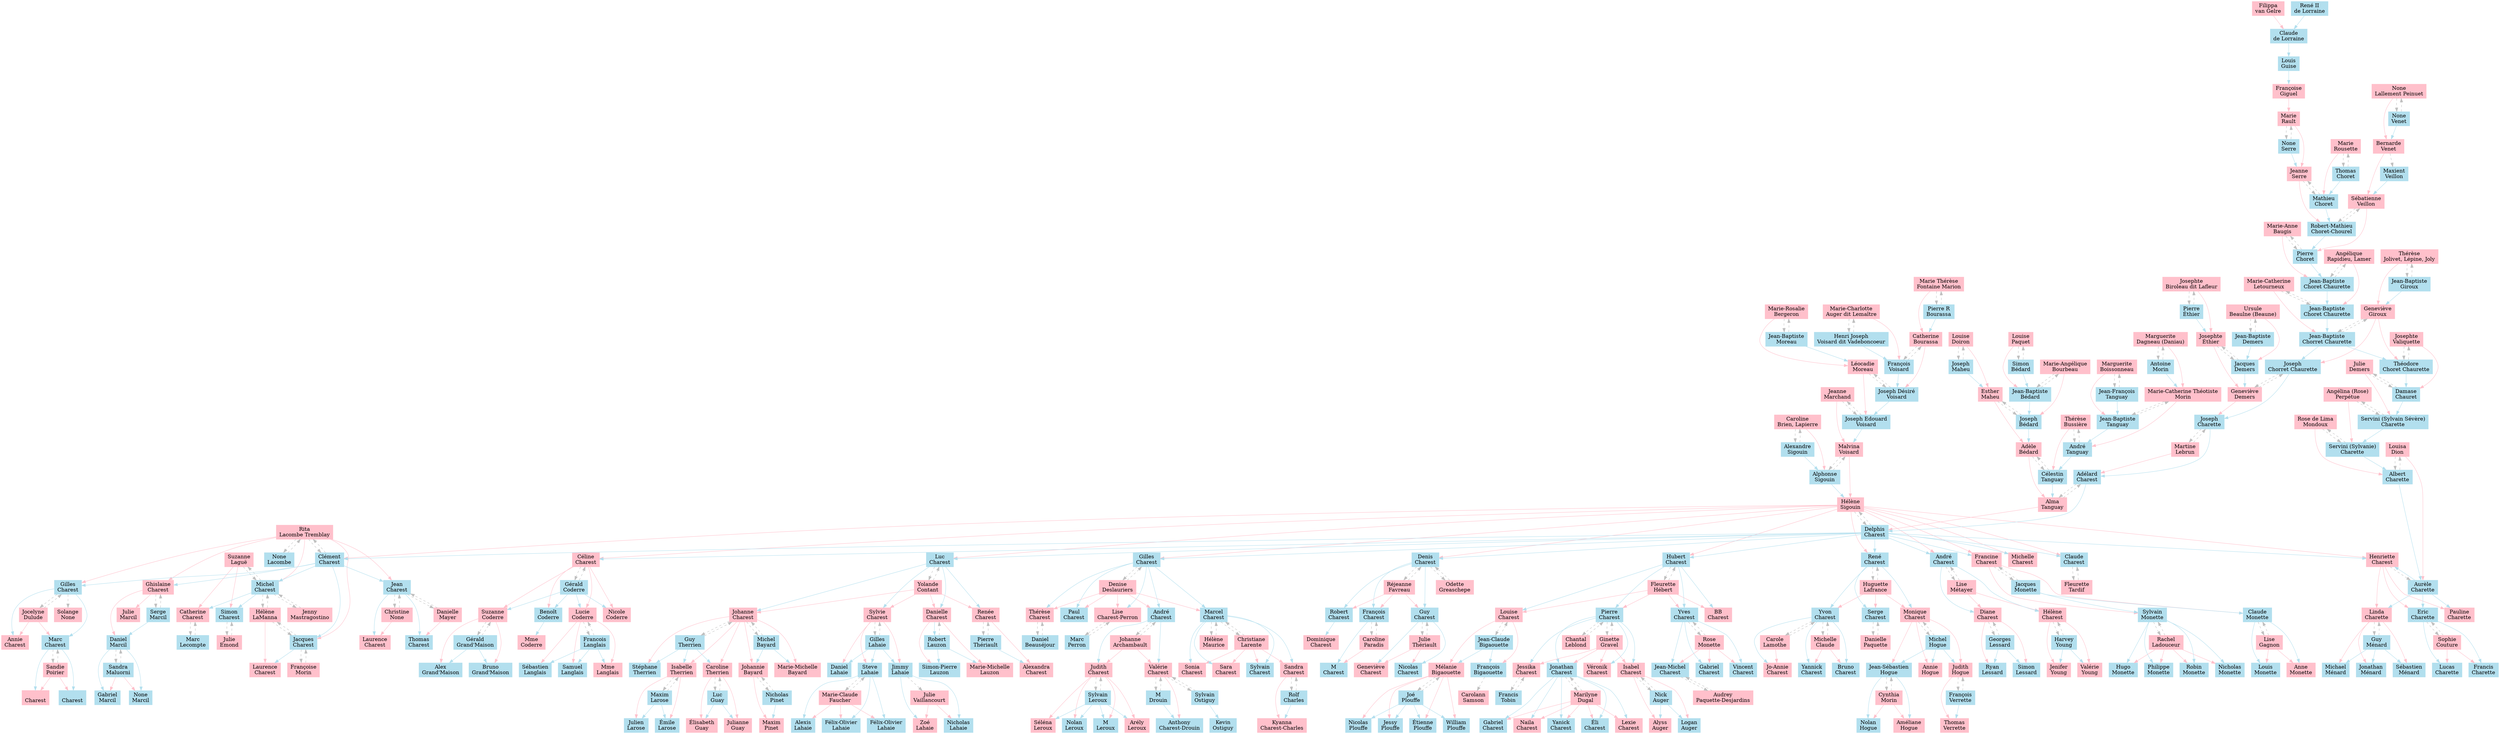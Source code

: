 digraph Genealopy {
	rankdir=TB
	I619 [label="Simon
Charest" color=lightblue2 shape=box style=filled]
	I603 [label="Suzanne
Laguë" color=pink shape=box style=filled]
	I603 -> I619 [color=pink style=solid]
	I610 [label="Michel
Charest" color=lightblue2 shape=box style=filled]
	I610 -> I619 [color=lightblue2 style=solid]
	JE [label="Julie
Emond" color=pink shape=box style=filled]
	JE -> I619 [color=grey style=dashed]
	JE [label="Julie
Emond" color=pink shape=box style=filled]
	I619 [label="Simon
Charest" color=lightblue2 shape=box style=filled]
	I619 -> JE [color=grey style=dashed]
	I620 [label="Catherine
Charest" color=pink shape=box style=filled]
	I603 [label="Suzanne
Laguë" color=pink shape=box style=filled]
	I603 -> I620 [color=pink style=solid]
	I610 [label="Michel
Charest" color=lightblue2 shape=box style=filled]
	I610 -> I620 [color=lightblue2 style=solid]
	ML [label="Marc
Lecompte" color=lightblue2 shape=box style=filled]
	ML -> I620 [color=grey style=dashed]
	ML [label="Marc
Lecompte" color=lightblue2 shape=box style=filled]
	I620 [label="Catherine
Charest" color=pink shape=box style=filled]
	I620 -> ML [color=grey style=dashed]
	"Judith.Charest" [label="Judith
Charest" color=pink shape=box style=filled]
	"Johanne.Archambault" [label="Johanne
Archambault" color=pink shape=box style=filled]
	"Johanne.Archambault" -> "Judith.Charest" [color=pink style=solid]
	"André2.Charest" [label="André
Charest" color=lightblue2 shape=box style=filled]
	"André2.Charest" -> "Judith.Charest" [color=lightblue2 style=solid]
	"Sylvain.Leroux" [label="Sylvain
Leroux" color=lightblue2 shape=box style=filled]
	"Sylvain.Leroux" -> "Judith.Charest" [color=grey style=dashed]
	"Sylvain.Leroux" [label="Sylvain
Leroux" color=lightblue2 shape=box style=filled]
	"Judith.Charest" [label="Judith
Charest" color=pink shape=box style=filled]
	"Judith.Charest" -> "Sylvain.Leroux" [color=grey style=dashed]
	"Valérie.Charest" [label="Valérie
Charest" color=pink shape=box style=filled]
	"Johanne.Archambault" [label="Johanne
Archambault" color=pink shape=box style=filled]
	"Johanne.Archambault" -> "Valérie.Charest" [color=pink style=solid]
	"André2.Charest" [label="André
Charest" color=lightblue2 shape=box style=filled]
	"André2.Charest" -> "Valérie.Charest" [color=lightblue2 style=solid]
	"M.Drouin" [label="M
Drouin" color=lightblue2 shape=box style=filled]
	"M.Drouin" -> "Valérie.Charest" [color=grey style=dashed]
	"Sylvain.Ostiguy" [label="Sylvain
Ostiguy" color=lightblue2 shape=box style=filled]
	"Sylvain.Ostiguy" -> "Valérie.Charest" [color=grey style=dashed]
	"M.Drouin" [label="M
Drouin" color=lightblue2 shape=box style=filled]
	"Valérie.Charest" [label="Valérie
Charest" color=pink shape=box style=filled]
	"Valérie.Charest" -> "M.Drouin" [color=grey style=dashed]
	"Sylvain.Ostiguy" [label="Sylvain
Ostiguy" color=lightblue2 shape=box style=filled]
	"Valérie.Charest" [label="Valérie
Charest" color=pink shape=box style=filled]
	"Valérie.Charest" -> "Sylvain.Ostiguy" [color=grey style=dashed]
	"Dominique.Charest" [label="Dominique
Charest" color=pink shape=box style=filled]
	"Robert.Charest" [label="Robert
Charest" color=lightblue2 shape=box style=filled]
	"Robert.Charest" -> "Dominique.Charest" [color=lightblue2 style=solid]
	"Johannie.Bayard" [label="Johannie
Bayard" color=pink shape=box style=filled]
	"Johanne.Charest" [label="Johanne
Charest" color=pink shape=box style=filled]
	"Johanne.Charest" -> "Johannie.Bayard" [color=pink style=solid]
	"Michel.Bayard" [label="Michel
Bayard" color=lightblue2 shape=box style=filled]
	"Michel.Bayard" -> "Johannie.Bayard" [color=lightblue2 style=solid]
	"Nicholas.Pinet" [label="Nicholas
Pinet" color=lightblue2 shape=box style=filled]
	"Nicholas.Pinet" -> "Johannie.Bayard" [color=grey style=dashed]
	"Nicholas.Pinet" [label="Nicholas
Pinet" color=lightblue2 shape=box style=filled]
	"Johannie.Bayard" [label="Johannie
Bayard" color=pink shape=box style=filled]
	"Johannie.Bayard" -> "Nicholas.Pinet" [color=grey style=dashed]
	"Marie-Michelle.Bayard" [label="Marie-Michelle
Bayard" color=pink shape=box style=filled]
	"Johanne.Charest" [label="Johanne
Charest" color=pink shape=box style=filled]
	"Johanne.Charest" -> "Marie-Michelle.Bayard" [color=pink style=solid]
	"Michel.Bayard" [label="Michel
Bayard" color=lightblue2 shape=box style=filled]
	"Michel.Bayard" -> "Marie-Michelle.Bayard" [color=lightblue2 style=solid]
	"Mélanie.Bigaouette" [label="Mélanie
Bigaouette" color=pink shape=box style=filled]
	"Louise.Charest" [label="Louise
Charest" color=pink shape=box style=filled]
	"Louise.Charest" -> "Mélanie.Bigaouette" [color=pink style=solid]
	"Jean-Claude.Bigaouette" [label="Jean-Claude
Bigaouette" color=lightblue2 shape=box style=filled]
	"Jean-Claude.Bigaouette" -> "Mélanie.Bigaouette" [color=lightblue2 style=solid]
	"Joé.Plouffe" [label="Joé
Plouffe" color=lightblue2 shape=box style=filled]
	"Joé.Plouffe" -> "Mélanie.Bigaouette" [color=grey style=dashed]
	"Joé.Plouffe" [label="Joé
Plouffe" color=lightblue2 shape=box style=filled]
	"Mélanie.Bigaouette" [label="Mélanie
Bigaouette" color=pink shape=box style=filled]
	"Mélanie.Bigaouette" -> "Joé.Plouffe" [color=grey style=dashed]
	"François.Bigaouette" [label="François
Bigaouette" color=lightblue2 shape=box style=filled]
	"Louise.Charest" [label="Louise
Charest" color=pink shape=box style=filled]
	"Louise.Charest" -> "François.Bigaouette" [color=pink style=solid]
	"Jean-Claude.Bigaouette" [label="Jean-Claude
Bigaouette" color=lightblue2 shape=box style=filled]
	"Jean-Claude.Bigaouette" -> "François.Bigaouette" [color=lightblue2 style=solid]
	"Carolann.Samson" [label="Carolann
Samson" color=pink shape=box style=filled]
	"François.Bigaouette" [label="François
Bigaouette" color=lightblue2 shape=box style=filled]
	"François.Bigaouette" -> "Carolann.Samson" [color=grey style=dashed]
	"Annie.Hogue" [label="Annie
Hogue" color=pink shape=box style=filled]
	"Monique.Charest" [label="Monique
Charest" color=pink shape=box style=filled]
	"Monique.Charest" -> "Annie.Hogue" [color=pink style=solid]
	"Michel.Hogue" [label="Michel
Hogue" color=lightblue2 shape=box style=filled]
	"Michel.Hogue" -> "Annie.Hogue" [color=lightblue2 style=solid]
	"Judith.Hogue" [label="Judith
Hogue" color=pink shape=box style=filled]
	"Monique.Charest" [label="Monique
Charest" color=pink shape=box style=filled]
	"Monique.Charest" -> "Judith.Hogue" [color=pink style=solid]
	"Michel.Hogue" [label="Michel
Hogue" color=lightblue2 shape=box style=filled]
	"Michel.Hogue" -> "Judith.Hogue" [color=lightblue2 style=solid]
	"François.Verrette" [label="François
Verrette" color=lightblue2 shape=box style=filled]
	"François.Verrette" -> "Judith.Hogue" [color=grey style=dashed]
	"François.Verrette" [label="François
Verrette" color=lightblue2 shape=box style=filled]
	"Judith.Hogue" [label="Judith
Hogue" color=pink shape=box style=filled]
	"Judith.Hogue" -> "François.Verrette" [color=grey style=dashed]
	"Jean-Sébastien.Hogue" [label="Jean-Sébastien
Hogue" color=lightblue2 shape=box style=filled]
	"Monique.Charest" [label="Monique
Charest" color=pink shape=box style=filled]
	"Monique.Charest" -> "Jean-Sébastien.Hogue" [color=pink style=solid]
	"Michel.Hogue" [label="Michel
Hogue" color=lightblue2 shape=box style=filled]
	"Michel.Hogue" -> "Jean-Sébastien.Hogue" [color=lightblue2 style=solid]
	"Cynthia.Morin" [label="Cynthia
Morin" color=pink shape=box style=filled]
	"Cynthia.Morin" -> "Jean-Sébastien.Hogue" [color=grey style=dashed]
	"Cynthia.Morin" [label="Cynthia
Morin" color=pink shape=box style=filled]
	"Jean-Sébastien.Hogue" [label="Jean-Sébastien
Hogue" color=lightblue2 shape=box style=filled]
	"Jean-Sébastien.Hogue" -> "Cynthia.Morin" [color=grey style=dashed]
	"Steve.Lahaie" [label="Steve
Lahaie" color=lightblue2 shape=box style=filled]
	"Sylvie.Charest" [label="Sylvie
Charest" color=pink shape=box style=filled]
	"Sylvie.Charest" -> "Steve.Lahaie" [color=pink style=solid]
	"Gilles.Lahaie" [label="Gilles
Lahaie" color=lightblue2 shape=box style=filled]
	"Gilles.Lahaie" -> "Steve.Lahaie" [color=lightblue2 style=solid]
	"Marie-Claude.Faucher" [label="Marie-Claude
Faucher" color=pink shape=box style=filled]
	"Marie-Claude.Faucher" -> "Steve.Lahaie" [color=grey style=dashed]
	"Marie-Claude.Faucher" [label="Marie-Claude
Faucher" color=pink shape=box style=filled]
	"Steve.Lahaie" [label="Steve
Lahaie" color=lightblue2 shape=box style=filled]
	"Steve.Lahaie" -> "Marie-Claude.Faucher" [color=grey style=dashed]
	"Jimmy.Lahaie" [label="Jimmy
Lahaie" color=lightblue2 shape=box style=filled]
	"Sylvie.Charest" [label="Sylvie
Charest" color=pink shape=box style=filled]
	"Sylvie.Charest" -> "Jimmy.Lahaie" [color=pink style=solid]
	"Gilles.Lahaie" [label="Gilles
Lahaie" color=lightblue2 shape=box style=filled]
	"Gilles.Lahaie" -> "Jimmy.Lahaie" [color=lightblue2 style=solid]
	"Julie.Vaillancourt" [label="Julie
Vaillancourt" color=pink shape=box style=filled]
	"Jimmy.Lahaie" [label="Jimmy
Lahaie" color=lightblue2 shape=box style=filled]
	"Jimmy.Lahaie" -> "Julie.Vaillancourt" [color=grey style=dashed]
	"Daniel.Lahaie" [label="Daniel
Lahaie" color=lightblue2 shape=box style=filled]
	"Sylvie.Charest" [label="Sylvie
Charest" color=pink shape=box style=filled]
	"Sylvie.Charest" -> "Daniel.Lahaie" [color=pink style=solid]
	"Gilles.Lahaie" [label="Gilles
Lahaie" color=lightblue2 shape=box style=filled]
	"Gilles.Lahaie" -> "Daniel.Lahaie" [color=lightblue2 style=solid]
	"Simon-Pierre.Lauzon" [label="Simon-Pierre
Lauzon" color=lightblue2 shape=box style=filled]
	"Danielle.Charest" [label="Danielle
Charest" color=pink shape=box style=filled]
	"Danielle.Charest" -> "Simon-Pierre.Lauzon" [color=pink style=solid]
	"Robert.Lauzon" [label="Robert
Lauzon" color=lightblue2 shape=box style=filled]
	"Robert.Lauzon" -> "Simon-Pierre.Lauzon" [color=lightblue2 style=solid]
	"Marie-Michelle.Lauzon" [label="Marie-Michelle
Lauzon" color=pink shape=box style=filled]
	"Danielle.Charest" [label="Danielle
Charest" color=pink shape=box style=filled]
	"Danielle.Charest" -> "Marie-Michelle.Lauzon" [color=pink style=solid]
	"Robert.Lauzon" [label="Robert
Lauzon" color=lightblue2 shape=box style=filled]
	"Robert.Lauzon" -> "Marie-Michelle.Lauzon" [color=lightblue2 style=solid]
	"Ryan.Lessard" [label="Ryan
Lessard" color=lightblue2 shape=box style=filled]
	"Diane.Charest" [label="Diane
Charest" color=pink shape=box style=filled]
	"Diane.Charest" -> "Ryan.Lessard" [color=pink style=solid]
	"Georges.Lessard" [label="Georges
Lessard" color=lightblue2 shape=box style=filled]
	"Georges.Lessard" -> "Ryan.Lessard" [color=lightblue2 style=solid]
	"Simon.Lessard" [label="Simon
Lessard" color=lightblue2 shape=box style=filled]
	"Diane.Charest" [label="Diane
Charest" color=pink shape=box style=filled]
	"Diane.Charest" -> "Simon.Lessard" [color=pink style=solid]
	"Georges.Lessard" [label="Georges
Lessard" color=lightblue2 shape=box style=filled]
	"Georges.Lessard" -> "Simon.Lessard" [color=lightblue2 style=solid]
	"Sébastien.Ménard" [label="Sébastien
Ménard" color=lightblue2 shape=box style=filled]
	"Linda.Charette" [label="Linda
Charette" color=pink shape=box style=filled]
	"Linda.Charette" -> "Sébastien.Ménard" [color=pink style=solid]
	"Guy.Ménard" [label="Guy
Ménard" color=lightblue2 shape=box style=filled]
	"Guy.Ménard" -> "Sébastien.Ménard" [color=lightblue2 style=solid]
	"Michael.Ménard" [label="Michael
Ménard" color=lightblue2 shape=box style=filled]
	"Linda.Charette" [label="Linda
Charette" color=pink shape=box style=filled]
	"Linda.Charette" -> "Michael.Ménard" [color=pink style=solid]
	"Guy.Ménard" [label="Guy
Ménard" color=lightblue2 shape=box style=filled]
	"Guy.Ménard" -> "Michael.Ménard" [color=lightblue2 style=solid]
	"Jonathan.Ménard" [label="Jonathan
Ménard" color=lightblue2 shape=box style=filled]
	"Linda.Charette" [label="Linda
Charette" color=pink shape=box style=filled]
	"Linda.Charette" -> "Jonathan.Ménard" [color=pink style=solid]
	"Guy.Ménard" [label="Guy
Ménard" color=lightblue2 shape=box style=filled]
	"Guy.Ménard" -> "Jonathan.Ménard" [color=lightblue2 style=solid]
	"Alexandra.Charest" [label="Alexandra
Charest" color=pink shape=box style=filled]
	"Renée.Charest" [label="Renée
Charest" color=pink shape=box style=filled]
	"Renée.Charest" -> "Alexandra.Charest" [color=pink style=solid]
	"Pierre.Thériault" [label="Pierre
Thériault" color=lightblue2 shape=box style=filled]
	"Pierre.Thériault" -> "Alexandra.Charest" [color=lightblue2 style=solid]
	"Jenifer.Young" [label="Jenifer
Young" color=pink shape=box style=filled]
	"Hélène.Charest" [label="Hélène
Charest" color=pink shape=box style=filled]
	"Hélène.Charest" -> "Jenifer.Young" [color=pink style=solid]
	"Harvey.Young" [label="Harvey
Young" color=lightblue2 shape=box style=filled]
	"Harvey.Young" -> "Jenifer.Young" [color=lightblue2 style=solid]
	"Valérie.Young" [label="Valérie
Young" color=pink shape=box style=filled]
	"Hélène.Charest" [label="Hélène
Charest" color=pink shape=box style=filled]
	"Hélène.Charest" -> "Valérie.Young" [color=pink style=solid]
	"Harvey.Young" [label="Harvey
Young" color=lightblue2 shape=box style=filled]
	"Harvey.Young" -> "Valérie.Young" [color=lightblue2 style=solid]
	"Yannick.Charest" [label="Yannick
Charest" color=lightblue2 shape=box style=filled]
	"Michelle.Claude" [label="Michelle
Claude" color=pink shape=box style=filled]
	"Michelle.Claude" -> "Yannick.Charest" [color=pink style=solid]
	"Yvon.Charest" [label="Yvon
Charest" color=lightblue2 shape=box style=filled]
	"Yvon.Charest" -> "Yannick.Charest" [color=lightblue2 style=solid]
	"Bruno.Charest" [label="Bruno
Charest" color=lightblue2 shape=box style=filled]
	"Michelle.Claude" [label="Michelle
Claude" color=pink shape=box style=filled]
	"Michelle.Claude" -> "Bruno.Charest" [color=pink style=solid]
	"Yvon.Charest" [label="Yvon
Charest" color=lightblue2 shape=box style=filled]
	"Yvon.Charest" -> "Bruno.Charest" [color=lightblue2 style=solid]
	"Jo-Annie.Charest" [label="Jo-Annie
Charest" color=pink shape=box style=filled]
	"Carole.Lamothe" [label="Carole
Lamothe" color=pink shape=box style=filled]
	"Carole.Lamothe" -> "Jo-Annie.Charest" [color=pink style=solid]
	"Yvon.Charest" [label="Yvon
Charest" color=lightblue2 shape=box style=filled]
	"Yvon.Charest" -> "Jo-Annie.Charest" [color=lightblue2 style=solid]
	"Alex.Grand'Maison" [label="Alex
Grand'Maison" color=lightblue2 shape=box style=filled]
	"Suzanne.Coderre" [label="Suzanne
Coderre" color=pink shape=box style=filled]
	"Suzanne.Coderre" -> "Alex.Grand'Maison" [color=pink style=solid]
	"Gérald.Grand'Maison" [label="Gérald
Grand'Maison" color=lightblue2 shape=box style=filled]
	"Gérald.Grand'Maison" -> "Alex.Grand'Maison" [color=lightblue2 style=solid]
	"Bruno.Grand'Maison" [label="Bruno
Grand'Maison" color=lightblue2 shape=box style=filled]
	"Suzanne.Coderre" [label="Suzanne
Coderre" color=pink shape=box style=filled]
	"Suzanne.Coderre" -> "Bruno.Grand'Maison" [color=pink style=solid]
	"Gérald.Grand'Maison" [label="Gérald
Grand'Maison" color=lightblue2 shape=box style=filled]
	"Gérald.Grand'Maison" -> "Bruno.Grand'Maison" [color=lightblue2 style=solid]
	"Mme.Coderre" [label="Mme
Coderre" color=pink shape=box style=filled]
	"Benoît.Coderre" [label="Benoît
Coderre" color=lightblue2 shape=box style=filled]
	"Benoît.Coderre" -> "Mme.Coderre" [color=lightblue2 style=solid]
	"Samuel.Langlais" [label="Samuel
Langlais" color=lightblue2 shape=box style=filled]
	"Lucie.Coderre" [label="Lucie
Coderre" color=pink shape=box style=filled]
	"Lucie.Coderre" -> "Samuel.Langlais" [color=pink style=solid]
	"Francois.Langlais" [label="Francois
Langlais" color=lightblue2 shape=box style=filled]
	"Francois.Langlais" -> "Samuel.Langlais" [color=lightblue2 style=solid]
	"Mme.Langlais" [label="Mme
Langlais" color=pink shape=box style=filled]
	"Lucie.Coderre" [label="Lucie
Coderre" color=pink shape=box style=filled]
	"Lucie.Coderre" -> "Mme.Langlais" [color=pink style=solid]
	"Francois.Langlais" [label="Francois
Langlais" color=lightblue2 shape=box style=filled]
	"Francois.Langlais" -> "Mme.Langlais" [color=lightblue2 style=solid]
	"Sébastien.Langlais" [label="Sébastien
Langlais" color=lightblue2 shape=box style=filled]
	"Lucie.Coderre" [label="Lucie
Coderre" color=pink shape=box style=filled]
	"Lucie.Coderre" -> "Sébastien.Langlais" [color=pink style=solid]
	"Francois.Langlais" [label="Francois
Langlais" color=lightblue2 shape=box style=filled]
	"Francois.Langlais" -> "Sébastien.Langlais" [color=lightblue2 style=solid]
	"Francis.Charette" [label="Francis
Charette" color=lightblue2 shape=box style=filled]
	"Sophie.Couture" [label="Sophie
Couture" color=pink shape=box style=filled]
	"Sophie.Couture" -> "Francis.Charette" [color=pink style=solid]
	"Eric.Charette" [label="Eric
Charette" color=lightblue2 shape=box style=filled]
	"Eric.Charette" -> "Francis.Charette" [color=lightblue2 style=solid]
	"Lucas.Charette" [label="Lucas
Charette" color=lightblue2 shape=box style=filled]
	"Sophie.Couture" [label="Sophie
Couture" color=pink shape=box style=filled]
	"Sophie.Couture" -> "Lucas.Charette" [color=pink style=solid]
	"Eric.Charette" [label="Eric
Charette" color=lightblue2 shape=box style=filled]
	"Eric.Charette" -> "Lucas.Charette" [color=lightblue2 style=solid]
	"Véronik.Charest" [label="Véronik
Charest" color=pink shape=box style=filled]
	"Ginette.Gravel" [label="Ginette
Gravel" color=pink shape=box style=filled]
	"Ginette.Gravel" -> "Véronik.Charest" [color=pink style=solid]
	"Pierre.Charest" [label="Pierre
Charest" color=lightblue2 shape=box style=filled]
	"Pierre.Charest" -> "Véronik.Charest" [color=lightblue2 style=solid]
	"Isabel.Charest" [label="Isabel
Charest" color=pink shape=box style=filled]
	"Ginette.Gravel" [label="Ginette
Gravel" color=pink shape=box style=filled]
	"Ginette.Gravel" -> "Isabel.Charest" [color=pink style=solid]
	"Pierre.Charest" [label="Pierre
Charest" color=lightblue2 shape=box style=filled]
	"Pierre.Charest" -> "Isabel.Charest" [color=lightblue2 style=solid]
	"Nick.Auger" [label="Nick
Auger" color=lightblue2 shape=box style=filled]
	"Nick.Auger" -> "Isabel.Charest" [color=grey style=dashed]
	"Nick.Auger" [label="Nick
Auger" color=lightblue2 shape=box style=filled]
	"Isabel.Charest" [label="Isabel
Charest" color=pink shape=box style=filled]
	"Isabel.Charest" -> "Nick.Auger" [color=grey style=dashed]
	"Jessika.Charest" [label="Jessika
Charest" color=pink shape=box style=filled]
	"Ginette.Gravel" [label="Ginette
Gravel" color=pink shape=box style=filled]
	"Ginette.Gravel" -> "Jessika.Charest" [color=pink style=solid]
	"Pierre.Charest" [label="Pierre
Charest" color=lightblue2 shape=box style=filled]
	"Pierre.Charest" -> "Jessika.Charest" [color=lightblue2 style=solid]
	"Francis.Tobin" [label="Francis
Tobin" color=lightblue2 shape=box style=filled]
	"Francis.Tobin" -> "Jessika.Charest" [color=grey style=dashed]
	"Francis.Tobin" [label="Francis
Tobin" color=lightblue2 shape=box style=filled]
	"Jessika.Charest" [label="Jessika
Charest" color=pink shape=box style=filled]
	"Jessika.Charest" -> "Francis.Tobin" [color=grey style=dashed]
	"Jonathan.Charest" [label="Jonathan
Charest" color=lightblue2 shape=box style=filled]
	"Ginette.Gravel" [label="Ginette
Gravel" color=pink shape=box style=filled]
	"Ginette.Gravel" -> "Jonathan.Charest" [color=pink style=solid]
	"Pierre.Charest" [label="Pierre
Charest" color=lightblue2 shape=box style=filled]
	"Pierre.Charest" -> "Jonathan.Charest" [color=lightblue2 style=solid]
	"Marilyne.Dugal" [label="Marilyne
Dugal" color=pink shape=box style=filled]
	"Marilyne.Dugal" -> "Jonathan.Charest" [color=grey style=dashed]
	"Marilyne.Dugal" [label="Marilyne
Dugal" color=pink shape=box style=filled]
	"Jonathan.Charest" [label="Jonathan
Charest" color=lightblue2 shape=box style=filled]
	"Jonathan.Charest" -> "Marilyne.Dugal" [color=grey style=dashed]
	"Laurence2.Charest" [label="Laurence
Charest" color=pink shape=box style=filled]
	"Hélène.LaManna" [label="Hélène
LaManna" color=pink shape=box style=filled]
	"Hélène.LaManna" -> "Laurence2.Charest" [color=pink style=solid]
	"Jacques.Charest" [label="Jacques
Charest" color=lightblue2 shape=box style=filled]
	"Jacques.Charest" -> "Laurence2.Charest" [color=lightblue2 style=solid]
	"Sylvain.Charest" [label="Sylvain
Charest" color=lightblue2 shape=box style=filled]
	"Christiane.Larente" [label="Christiane
Larente" color=pink shape=box style=filled]
	"Christiane.Larente" -> "Sylvain.Charest" [color=pink style=solid]
	"Marcel.Charest" [label="Marcel
Charest" color=lightblue2 shape=box style=filled]
	"Marcel.Charest" -> "Sylvain.Charest" [color=lightblue2 style=solid]
	"Sandra.Charest" [label="Sandra
Charest" color=pink shape=box style=filled]
	"Christiane.Larente" [label="Christiane
Larente" color=pink shape=box style=filled]
	"Christiane.Larente" -> "Sandra.Charest" [color=pink style=solid]
	"Marcel.Charest" [label="Marcel
Charest" color=lightblue2 shape=box style=filled]
	"Marcel.Charest" -> "Sandra.Charest" [color=lightblue2 style=solid]
	"Rolf.Charles" [label="Rolf
Charles" color=lightblue2 shape=box style=filled]
	"Rolf.Charles" -> "Sandra.Charest" [color=grey style=dashed]
	"Rolf.Charles" [label="Rolf
Charles" color=lightblue2 shape=box style=filled]
	"Sandra.Charest" [label="Sandra
Charest" color=pink shape=box style=filled]
	"Sandra.Charest" -> "Rolf.Charles" [color=grey style=dashed]
	"Sonia.Charest" [label="Sonia
Charest" color=pink shape=box style=filled]
	"Christiane.Larente" [label="Christiane
Larente" color=pink shape=box style=filled]
	"Christiane.Larente" -> "Sonia.Charest" [color=pink style=solid]
	"Marcel.Charest" [label="Marcel
Charest" color=lightblue2 shape=box style=filled]
	"Marcel.Charest" -> "Sonia.Charest" [color=lightblue2 style=solid]
	"Sara.Charest" [label="Sara
Charest" color=pink shape=box style=filled]
	"Christiane.Larente" [label="Christiane
Larente" color=pink shape=box style=filled]
	"Christiane.Larente" -> "Sara.Charest" [color=pink style=solid]
	"Marcel.Charest" [label="Marcel
Charest" color=lightblue2 shape=box style=filled]
	"Marcel.Charest" -> "Sara.Charest" [color=lightblue2 style=solid]
	"Robin.Monette" [label="Robin
Monette" color=lightblue2 shape=box style=filled]
	"Rachel.Ladouceur" [label="Rachel
Ladouceur" color=pink shape=box style=filled]
	"Rachel.Ladouceur" -> "Robin.Monette" [color=pink style=solid]
	"Sylvain.Monette" [label="Sylvain
Monette" color=lightblue2 shape=box style=filled]
	"Sylvain.Monette" -> "Robin.Monette" [color=lightblue2 style=solid]
	"Nicholas.Monette" [label="Nicholas
Monette" color=lightblue2 shape=box style=filled]
	"Rachel.Ladouceur" [label="Rachel
Ladouceur" color=pink shape=box style=filled]
	"Rachel.Ladouceur" -> "Nicholas.Monette" [color=pink style=solid]
	"Sylvain.Monette" [label="Sylvain
Monette" color=lightblue2 shape=box style=filled]
	"Sylvain.Monette" -> "Nicholas.Monette" [color=lightblue2 style=solid]
	"Hugo.Monette" [label="Hugo
Monette" color=lightblue2 shape=box style=filled]
	"Rachel.Ladouceur" [label="Rachel
Ladouceur" color=pink shape=box style=filled]
	"Rachel.Ladouceur" -> "Hugo.Monette" [color=pink style=solid]
	"Sylvain.Monette" [label="Sylvain
Monette" color=lightblue2 shape=box style=filled]
	"Sylvain.Monette" -> "Hugo.Monette" [color=lightblue2 style=solid]
	"Philippe.Monette" [label="Philippe
Monette" color=lightblue2 shape=box style=filled]
	"Rachel.Ladouceur" [label="Rachel
Ladouceur" color=pink shape=box style=filled]
	"Rachel.Ladouceur" -> "Philippe.Monette" [color=pink style=solid]
	"Sylvain.Monette" [label="Sylvain
Monette" color=lightblue2 shape=box style=filled]
	"Sylvain.Monette" -> "Philippe.Monette" [color=lightblue2 style=solid]
	"Louis.Monette" [label="Louis
Monette" color=lightblue2 shape=box style=filled]
	"Lise.Gagnon" [label="Lise
Gagnon" color=pink shape=box style=filled]
	"Lise.Gagnon" -> "Louis.Monette" [color=pink style=solid]
	"Claude.Monette" [label="Claude
Monette" color=lightblue2 shape=box style=filled]
	"Claude.Monette" -> "Louis.Monette" [color=lightblue2 style=solid]
	"Anne.Monette" [label="Anne
Monette" color=pink shape=box style=filled]
	"Lise.Gagnon" [label="Lise
Gagnon" color=pink shape=box style=filled]
	"Lise.Gagnon" -> "Anne.Monette" [color=pink style=solid]
	"Claude.Monette" [label="Claude
Monette" color=lightblue2 shape=box style=filled]
	"Claude.Monette" -> "Anne.Monette" [color=lightblue2 style=solid]
	"Gabriel.Charest" [label="Gabriel
Charest" color=lightblue2 shape=box style=filled]
	"Rose.Monette" [label="Rose
Monette" color=pink shape=box style=filled]
	"Rose.Monette" -> "Gabriel.Charest" [color=pink style=solid]
	"Yves.Charest" [label="Yves
Charest" color=lightblue2 shape=box style=filled]
	"Yves.Charest" -> "Gabriel.Charest" [color=lightblue2 style=solid]
	"Vincent.Charest" [label="Vincent
Charest" color=lightblue2 shape=box style=filled]
	"Rose.Monette" [label="Rose
Monette" color=pink shape=box style=filled]
	"Rose.Monette" -> "Vincent.Charest" [color=pink style=solid]
	"Yves.Charest" [label="Yves
Charest" color=lightblue2 shape=box style=filled]
	"Yves.Charest" -> "Vincent.Charest" [color=lightblue2 style=solid]
	"Jean-Michel.Charest" [label="Jean-Michel
Charest" color=lightblue2 shape=box style=filled]
	"Rose.Monette" [label="Rose
Monette" color=pink shape=box style=filled]
	"Rose.Monette" -> "Jean-Michel.Charest" [color=pink style=solid]
	"Yves.Charest" [label="Yves
Charest" color=lightblue2 shape=box style=filled]
	"Yves.Charest" -> "Jean-Michel.Charest" [color=lightblue2 style=solid]
	"Audrey.Paquette-Desjardins" [label="Audrey
Paquette-Desjardins" color=pink shape=box style=filled]
	"Audrey.Paquette-Desjardins" -> "Jean-Michel.Charest" [color=grey style=dashed]
	"Audrey.Paquette-Desjardins" [label="Audrey
Paquette-Desjardins" color=pink shape=box style=filled]
	"Jean-Michel.Charest" [label="Jean-Michel
Charest" color=lightblue2 shape=box style=filled]
	"Jean-Michel.Charest" -> "Audrey.Paquette-Desjardins" [color=grey style=dashed]
	"M.Charest" [label="M
Charest" color=lightblue2 shape=box style=filled]
	"Caroline.Paradis" [label="Caroline
Paradis" color=pink shape=box style=filled]
	"Caroline.Paradis" -> "M.Charest" [color=pink style=solid]
	"François.Charest" [label="François
Charest" color=lightblue2 shape=box style=filled]
	"François.Charest" -> "M.Charest" [color=lightblue2 style=solid]
	"Geneviève.Charest" [label="Geneviève
Charest" color=pink shape=box style=filled]
	"Julie.Thériault" [label="Julie
Thériault" color=pink shape=box style=filled]
	"Julie.Thériault" -> "Geneviève.Charest" [color=pink style=solid]
	"Guy.Charest" [label="Guy
Charest" color=lightblue2 shape=box style=filled]
	"Guy.Charest" -> "Geneviève.Charest" [color=lightblue2 style=solid]
	"Nicolas.Charest" [label="Nicolas
Charest" color=lightblue2 shape=box style=filled]
	"Julie.Thériault" [label="Julie
Thériault" color=pink shape=box style=filled]
	"Julie.Thériault" -> "Nicolas.Charest" [color=pink style=solid]
	"Guy.Charest" [label="Guy
Charest" color=lightblue2 shape=box style=filled]
	"Guy.Charest" -> "Nicolas.Charest" [color=lightblue2 style=solid]
	"Stéphane.Therrien" [label="Stéphane
Therrien" color=lightblue2 shape=box style=filled]
	"Johanne.Charest" [label="Johanne
Charest" color=pink shape=box style=filled]
	"Johanne.Charest" -> "Stéphane.Therrien" [color=pink style=solid]
	"Guy.Therrien" [label="Guy
Therrien" color=lightblue2 shape=box style=filled]
	"Guy.Therrien" -> "Stéphane.Therrien" [color=lightblue2 style=solid]
	"Isabelle.Therrien" [label="Isabelle
Therrien" color=pink shape=box style=filled]
	"Johanne.Charest" [label="Johanne
Charest" color=pink shape=box style=filled]
	"Johanne.Charest" -> "Isabelle.Therrien" [color=pink style=solid]
	"Guy.Therrien" [label="Guy
Therrien" color=lightblue2 shape=box style=filled]
	"Guy.Therrien" -> "Isabelle.Therrien" [color=lightblue2 style=solid]
	"Maxim.Larose" [label="Maxim
Larose" color=lightblue2 shape=box style=filled]
	"Maxim.Larose" -> "Isabelle.Therrien" [color=grey style=dashed]
	"Maxim.Larose" [label="Maxim
Larose" color=lightblue2 shape=box style=filled]
	"Isabelle.Therrien" [label="Isabelle
Therrien" color=pink shape=box style=filled]
	"Isabelle.Therrien" -> "Maxim.Larose" [color=grey style=dashed]
	"Caroline.Therrien" [label="Caroline
Therrien" color=pink shape=box style=filled]
	"Johanne.Charest" [label="Johanne
Charest" color=pink shape=box style=filled]
	"Johanne.Charest" -> "Caroline.Therrien" [color=pink style=solid]
	"Guy.Therrien" [label="Guy
Therrien" color=lightblue2 shape=box style=filled]
	"Guy.Therrien" -> "Caroline.Therrien" [color=lightblue2 style=solid]
	"Luc.Guay" [label="Luc
Guay" color=lightblue2 shape=box style=filled]
	"Luc.Guay" -> "Caroline.Therrien" [color=grey style=dashed]
	"Luc.Guay" [label="Luc
Guay" color=lightblue2 shape=box style=filled]
	"Caroline.Therrien" [label="Caroline
Therrien" color=pink shape=box style=filled]
	"Caroline.Therrien" -> "Luc.Guay" [color=grey style=dashed]
	"Marc.Charest" [label="Marc
Charest" color=lightblue2 shape=box style=filled]
	"Jocelyne.Dulude" [label="Jocelyne
Dulude" color=pink shape=box style=filled]
	"Jocelyne.Dulude" -> "Marc.Charest" [color=pink style=solid]
	"Gilles2.Charest" [label="Gilles
Charest" color=lightblue2 shape=box style=filled]
	"Gilles2.Charest" -> "Marc.Charest" [color=lightblue2 style=solid]
	"Sandie.Poirier" [label="Sandie
Poirier" color=pink shape=box style=filled]
	"Sandie.Poirier" -> "Marc.Charest" [color=grey style=dashed]
	"Sandie.Poirier" [label="Sandie
Poirier" color=pink shape=box style=filled]
	"Marc.Charest" [label="Marc
Charest" color=lightblue2 shape=box style=filled]
	"Marc.Charest" -> "Sandie.Poirier" [color=grey style=dashed]
	"Annie.Charest" [label="Annie
Charest" color=pink shape=box style=filled]
	"Jocelyne.Dulude" [label="Jocelyne
Dulude" color=pink shape=box style=filled]
	"Jocelyne.Dulude" -> "Annie.Charest" [color=pink style=solid]
	"Gilles2.Charest" [label="Gilles
Charest" color=lightblue2 shape=box style=filled]
	"Gilles2.Charest" -> "Annie.Charest" [color=lightblue2 style=solid]
	"Daniel.Marcil" [label="Daniel
Marcil" color=lightblue2 shape=box style=filled]
	"Ghislaine.Charest" [label="Ghislaine
Charest" color=pink shape=box style=filled]
	"Ghislaine.Charest" -> "Daniel.Marcil" [color=pink style=solid]
	"Serge.Marcil" [label="Serge
Marcil" color=lightblue2 shape=box style=filled]
	"Serge.Marcil" -> "Daniel.Marcil" [color=lightblue2 style=solid]
	"Sandra.Maluorni" [label="Sandra
Maluorni" color=lightblue2 shape=box style=filled]
	"Sandra.Maluorni" -> "Daniel.Marcil" [color=grey style=dashed]
	"Sandra.Maluorni" [label="Sandra
Maluorni" color=lightblue2 shape=box style=filled]
	"Daniel.Marcil" [label="Daniel
Marcil" color=lightblue2 shape=box style=filled]
	"Daniel.Marcil" -> "Sandra.Maluorni" [color=grey style=dashed]
	"Julie.Marcil" [label="Julie
Marcil" color=pink shape=box style=filled]
	"Ghislaine.Charest" [label="Ghislaine
Charest" color=pink shape=box style=filled]
	"Ghislaine.Charest" -> "Julie.Marcil" [color=pink style=solid]
	"Laurence.Charest" [label="Laurence
Charest" color=pink shape=box style=filled]
	Christine [label="Christine
None" color=pink shape=box style=filled]
	Christine -> "Laurence.Charest" [color=pink style=solid]
	"Jean.Charest" [label="Jean
Charest" color=lightblue2 shape=box style=filled]
	"Jean.Charest" -> "Laurence.Charest" [color=lightblue2 style=solid]
	"Thomas.Charest" [label="Thomas
Charest" color=lightblue2 shape=box style=filled]
	"Danielle.Mayer" [label="Danielle
Mayer" color=pink shape=box style=filled]
	"Danielle.Mayer" -> "Thomas.Charest" [color=pink style=solid]
	"Jean.Charest" [label="Jean
Charest" color=lightblue2 shape=box style=filled]
	"Jean.Charest" -> "Thomas.Charest" [color=lightblue2 style=solid]
	"Eric.Charette" [label="Eric
Charette" color=lightblue2 shape=box style=filled]
	"Henriette.Charest" [label="Henriette
Charest" color=pink shape=box style=filled]
	"Henriette.Charest" -> "Eric.Charette" [color=pink style=solid]
	"Aurèle.Charette" [label="Aurèle
Charette" color=lightblue2 shape=box style=filled]
	"Aurèle.Charette" -> "Eric.Charette" [color=lightblue2 style=solid]
	"Sophie.Couture" [label="Sophie
Couture" color=pink shape=box style=filled]
	"Sophie.Couture" -> "Eric.Charette" [color=grey style=dashed]
	"Sophie.Couture" [label="Sophie
Couture" color=pink shape=box style=filled]
	"Eric.Charette" [label="Eric
Charette" color=lightblue2 shape=box style=filled]
	"Eric.Charette" -> "Sophie.Couture" [color=grey style=dashed]
	"Pauline.Charette" [label="Pauline
Charette" color=pink shape=box style=filled]
	"Henriette.Charest" [label="Henriette
Charest" color=pink shape=box style=filled]
	"Henriette.Charest" -> "Pauline.Charette" [color=pink style=solid]
	"Aurèle.Charette" [label="Aurèle
Charette" color=lightblue2 shape=box style=filled]
	"Aurèle.Charette" -> "Pauline.Charette" [color=lightblue2 style=solid]
	"Linda.Charette" [label="Linda
Charette" color=pink shape=box style=filled]
	"Henriette.Charest" [label="Henriette
Charest" color=pink shape=box style=filled]
	"Henriette.Charest" -> "Linda.Charette" [color=pink style=solid]
	"Aurèle.Charette" [label="Aurèle
Charette" color=lightblue2 shape=box style=filled]
	"Aurèle.Charette" -> "Linda.Charette" [color=lightblue2 style=solid]
	"Guy.Ménard" [label="Guy
Ménard" color=lightblue2 shape=box style=filled]
	"Guy.Ménard" -> "Linda.Charette" [color=grey style=dashed]
	"Guy.Ménard" [label="Guy
Ménard" color=lightblue2 shape=box style=filled]
	"Linda.Charette" [label="Linda
Charette" color=pink shape=box style=filled]
	"Linda.Charette" -> "Guy.Ménard" [color=grey style=dashed]
	"Lucie.Coderre" [label="Lucie
Coderre" color=pink shape=box style=filled]
	"Céline.Charest" [label="Céline
Charest" color=pink shape=box style=filled]
	"Céline.Charest" -> "Lucie.Coderre" [color=pink style=solid]
	"Gérald.Coderre" [label="Gérald
Coderre" color=lightblue2 shape=box style=filled]
	"Gérald.Coderre" -> "Lucie.Coderre" [color=lightblue2 style=solid]
	"Francois.Langlais" [label="Francois
Langlais" color=lightblue2 shape=box style=filled]
	"Francois.Langlais" -> "Lucie.Coderre" [color=grey style=dashed]
	"Francois.Langlais" [label="Francois
Langlais" color=lightblue2 shape=box style=filled]
	"Lucie.Coderre" [label="Lucie
Coderre" color=pink shape=box style=filled]
	"Lucie.Coderre" -> "Francois.Langlais" [color=grey style=dashed]
	"Suzanne.Coderre" [label="Suzanne
Coderre" color=pink shape=box style=filled]
	"Céline.Charest" [label="Céline
Charest" color=pink shape=box style=filled]
	"Céline.Charest" -> "Suzanne.Coderre" [color=pink style=solid]
	"Gérald.Coderre" [label="Gérald
Coderre" color=lightblue2 shape=box style=filled]
	"Gérald.Coderre" -> "Suzanne.Coderre" [color=lightblue2 style=solid]
	"Gérald.Grand'Maison" [label="Gérald
Grand'Maison" color=lightblue2 shape=box style=filled]
	"Gérald.Grand'Maison" -> "Suzanne.Coderre" [color=grey style=dashed]
	"Gérald.Grand'Maison" [label="Gérald
Grand'Maison" color=lightblue2 shape=box style=filled]
	"Suzanne.Coderre" [label="Suzanne
Coderre" color=pink shape=box style=filled]
	"Suzanne.Coderre" -> "Gérald.Grand'Maison" [color=grey style=dashed]
	"Nicole.Coderre" [label="Nicole
Coderre" color=pink shape=box style=filled]
	"Céline.Charest" [label="Céline
Charest" color=pink shape=box style=filled]
	"Céline.Charest" -> "Nicole.Coderre" [color=pink style=solid]
	"Gérald.Coderre" [label="Gérald
Coderre" color=lightblue2 shape=box style=filled]
	"Gérald.Coderre" -> "Nicole.Coderre" [color=lightblue2 style=solid]
	"Benoît.Coderre" [label="Benoît
Coderre" color=lightblue2 shape=box style=filled]
	"Céline.Charest" [label="Céline
Charest" color=pink shape=box style=filled]
	"Céline.Charest" -> "Benoît.Coderre" [color=pink style=solid]
	"Gérald.Coderre" [label="Gérald
Coderre" color=lightblue2 shape=box style=filled]
	"Gérald.Coderre" -> "Benoît.Coderre" [color=lightblue2 style=solid]
	"Johanne.Charest" [label="Johanne
Charest" color=pink shape=box style=filled]
	"Yolande.Contant" [label="Yolande
Contant" color=pink shape=box style=filled]
	"Yolande.Contant" -> "Johanne.Charest" [color=pink style=solid]
	"Luc.Charest" [label="Luc
Charest" color=lightblue2 shape=box style=filled]
	"Luc.Charest" -> "Johanne.Charest" [color=lightblue2 style=solid]
	"Michel.Bayard" [label="Michel
Bayard" color=lightblue2 shape=box style=filled]
	"Michel.Bayard" -> "Johanne.Charest" [color=grey style=dashed]
	"Guy.Therrien" [label="Guy
Therrien" color=lightblue2 shape=box style=filled]
	"Guy.Therrien" -> "Johanne.Charest" [color=grey style=dashed]
	"Michel.Bayard" [label="Michel
Bayard" color=lightblue2 shape=box style=filled]
	"Johanne.Charest" [label="Johanne
Charest" color=pink shape=box style=filled]
	"Johanne.Charest" -> "Michel.Bayard" [color=grey style=dashed]
	"Guy.Therrien" [label="Guy
Therrien" color=lightblue2 shape=box style=filled]
	"Johanne.Charest" [label="Johanne
Charest" color=pink shape=box style=filled]
	"Johanne.Charest" -> "Guy.Therrien" [color=grey style=dashed]
	"Danielle.Charest" [label="Danielle
Charest" color=pink shape=box style=filled]
	"Yolande.Contant" [label="Yolande
Contant" color=pink shape=box style=filled]
	"Yolande.Contant" -> "Danielle.Charest" [color=pink style=solid]
	"Luc.Charest" [label="Luc
Charest" color=lightblue2 shape=box style=filled]
	"Luc.Charest" -> "Danielle.Charest" [color=lightblue2 style=solid]
	"Robert.Lauzon" [label="Robert
Lauzon" color=lightblue2 shape=box style=filled]
	"Robert.Lauzon" -> "Danielle.Charest" [color=grey style=dashed]
	"Robert.Lauzon" [label="Robert
Lauzon" color=lightblue2 shape=box style=filled]
	"Danielle.Charest" [label="Danielle
Charest" color=pink shape=box style=filled]
	"Danielle.Charest" -> "Robert.Lauzon" [color=lightblue2 style=solid]
	"Sylvie.Charest" [label="Sylvie
Charest" color=pink shape=box style=filled]
	"Yolande.Contant" [label="Yolande
Contant" color=pink shape=box style=filled]
	"Yolande.Contant" -> "Sylvie.Charest" [color=pink style=solid]
	"Luc.Charest" [label="Luc
Charest" color=lightblue2 shape=box style=filled]
	"Luc.Charest" -> "Sylvie.Charest" [color=lightblue2 style=solid]
	"Gilles.Lahaie" [label="Gilles
Lahaie" color=lightblue2 shape=box style=filled]
	"Gilles.Lahaie" -> "Sylvie.Charest" [color=grey style=dashed]
	"Gilles.Lahaie" [label="Gilles
Lahaie" color=lightblue2 shape=box style=filled]
	"Sylvie.Charest" [label="Sylvie
Charest" color=pink shape=box style=filled]
	"Sylvie.Charest" -> "Gilles.Lahaie" [color=grey style=dashed]
	"Renée.Charest" [label="Renée
Charest" color=pink shape=box style=filled]
	"Yolande.Contant" [label="Yolande
Contant" color=pink shape=box style=filled]
	"Yolande.Contant" -> "Renée.Charest" [color=pink style=solid]
	"Luc.Charest" [label="Luc
Charest" color=lightblue2 shape=box style=filled]
	"Luc.Charest" -> "Renée.Charest" [color=lightblue2 style=solid]
	"Pierre.Thériault" [label="Pierre
Thériault" color=lightblue2 shape=box style=filled]
	"Pierre.Thériault" -> "Renée.Charest" [color=grey style=dashed]
	"Pierre.Thériault" [label="Pierre
Thériault" color=lightblue2 shape=box style=filled]
	"Renée.Charest" [label="Renée
Charest" color=pink shape=box style=filled]
	"Renée.Charest" -> "Pierre.Thériault" [color=grey style=dashed]
	"André2.Charest" [label="André
Charest" color=lightblue2 shape=box style=filled]
	"Denise.Deslauriers" [label="Denise
Deslauriers" color=pink shape=box style=filled]
	"Denise.Deslauriers" -> "André2.Charest" [color=pink style=solid]
	"Gilles.Charest" [label="Gilles
Charest" color=lightblue2 shape=box style=filled]
	"Gilles.Charest" -> "André2.Charest" [color=lightblue2 style=solid]
	"Johanne.Archambault" [label="Johanne
Archambault" color=pink shape=box style=filled]
	"Johanne.Archambault" -> "André2.Charest" [color=grey style=dashed]
	"Johanne.Archambault" [label="Johanne
Archambault" color=pink shape=box style=filled]
	"André2.Charest" [label="André
Charest" color=lightblue2 shape=box style=filled]
	"André2.Charest" -> "Johanne.Archambault" [color=grey style=dashed]
	"Thérèse.Charest" [label="Thérèse
Charest" color=pink shape=box style=filled]
	"Denise.Deslauriers" [label="Denise
Deslauriers" color=pink shape=box style=filled]
	"Denise.Deslauriers" -> "Thérèse.Charest" [color=pink style=solid]
	"Gilles.Charest" [label="Gilles
Charest" color=lightblue2 shape=box style=filled]
	"Gilles.Charest" -> "Thérèse.Charest" [color=lightblue2 style=solid]
	"Daniel.Beauséjour" [label="Daniel
Beauséjour" color=lightblue2 shape=box style=filled]
	"Daniel.Beauséjour" -> "Thérèse.Charest" [color=grey style=dashed]
	"Daniel.Beauséjour" [label="Daniel
Beauséjour" color=lightblue2 shape=box style=filled]
	"Thérèse.Charest" [label="Thérèse
Charest" color=pink shape=box style=filled]
	"Thérèse.Charest" -> "Daniel.Beauséjour" [color=grey style=dashed]
	"Marcel.Charest" [label="Marcel
Charest" color=lightblue2 shape=box style=filled]
	"Denise.Deslauriers" [label="Denise
Deslauriers" color=pink shape=box style=filled]
	"Denise.Deslauriers" -> "Marcel.Charest" [color=pink style=solid]
	"Gilles.Charest" [label="Gilles
Charest" color=lightblue2 shape=box style=filled]
	"Gilles.Charest" -> "Marcel.Charest" [color=lightblue2 style=solid]
	"Hélène.Maurice" [label="Hélène
Maurice" color=pink shape=box style=filled]
	"Hélène.Maurice" -> "Marcel.Charest" [color=grey style=dashed]
	"Christiane.Larente" [label="Christiane
Larente" color=pink shape=box style=filled]
	"Christiane.Larente" -> "Marcel.Charest" [color=grey style=dashed]
	"Hélène.Maurice" [label="Hélène
Maurice" color=pink shape=box style=filled]
	"Marcel.Charest" [label="Marcel
Charest" color=lightblue2 shape=box style=filled]
	"Marcel.Charest" -> "Hélène.Maurice" [color=grey style=dashed]
	"Christiane.Larente" [label="Christiane
Larente" color=pink shape=box style=filled]
	"Marcel.Charest" [label="Marcel
Charest" color=lightblue2 shape=box style=filled]
	"Marcel.Charest" -> "Christiane.Larente" [color=grey style=dashed]
	"Paul.Charest" [label="Paul
Charest" color=lightblue2 shape=box style=filled]
	"Denise.Deslauriers" [label="Denise
Deslauriers" color=pink shape=box style=filled]
	"Denise.Deslauriers" -> "Paul.Charest" [color=pink style=solid]
	"Gilles.Charest" [label="Gilles
Charest" color=lightblue2 shape=box style=filled]
	"Gilles.Charest" -> "Paul.Charest" [color=lightblue2 style=solid]
	"Lise.Charest" [label="Lise
Charest-Perron" color=pink shape=box style=filled]
	"Denise.Deslauriers" [label="Denise
Deslauriers" color=pink shape=box style=filled]
	"Denise.Deslauriers" -> "Lise.Charest" [color=pink style=solid]
	"Gilles.Charest" [label="Gilles
Charest" color=lightblue2 shape=box style=filled]
	"Gilles.Charest" -> "Lise.Charest" [color=lightblue2 style=solid]
	"Marc.Perron" [label="Marc
Perron" color=lightblue2 shape=box style=filled]
	"Marc.Perron" -> "Lise.Charest" [color=grey style=dashed]
	"Marc.Perron" [label="Marc
Perron" color=lightblue2 shape=box style=filled]
	"Lise.Charest" [label="Lise
Charest-Perron" color=pink shape=box style=filled]
	"Lise.Charest" -> "Marc.Perron" [color=grey style=dashed]
	"Robert.Charest" [label="Robert
Charest" color=lightblue2 shape=box style=filled]
	"Réjeanne.Favreau" [label="Réjeanne
Favreau" color=pink shape=box style=filled]
	"Réjeanne.Favreau" -> "Robert.Charest" [color=pink style=solid]
	"Denis.Charest" [label="Denis
Charest" color=lightblue2 shape=box style=filled]
	"Denis.Charest" -> "Robert.Charest" [color=lightblue2 style=solid]
	"Guy.Charest" [label="Guy
Charest" color=lightblue2 shape=box style=filled]
	"Réjeanne.Favreau" [label="Réjeanne
Favreau" color=pink shape=box style=filled]
	"Réjeanne.Favreau" -> "Guy.Charest" [color=pink style=solid]
	"Denis.Charest" [label="Denis
Charest" color=lightblue2 shape=box style=filled]
	"Denis.Charest" -> "Guy.Charest" [color=lightblue2 style=solid]
	"Julie.Thériault" [label="Julie
Thériault" color=pink shape=box style=filled]
	"Julie.Thériault" -> "Guy.Charest" [color=grey style=dashed]
	"Julie.Thériault" [label="Julie
Thériault" color=pink shape=box style=filled]
	"Guy.Charest" [label="Guy
Charest" color=lightblue2 shape=box style=filled]
	"Guy.Charest" -> "Julie.Thériault" [color=grey style=dashed]
	"François.Charest" [label="François
Charest" color=lightblue2 shape=box style=filled]
	"Réjeanne.Favreau" [label="Réjeanne
Favreau" color=pink shape=box style=filled]
	"Réjeanne.Favreau" -> "François.Charest" [color=pink style=solid]
	"Denis.Charest" [label="Denis
Charest" color=lightblue2 shape=box style=filled]
	"Denis.Charest" -> "François.Charest" [color=lightblue2 style=solid]
	"Caroline.Paradis" [label="Caroline
Paradis" color=pink shape=box style=filled]
	"Caroline.Paradis" -> "François.Charest" [color=grey style=dashed]
	"Caroline.Paradis" [label="Caroline
Paradis" color=pink shape=box style=filled]
	"François.Charest" [label="François
Charest" color=lightblue2 shape=box style=filled]
	"François.Charest" -> "Caroline.Paradis" [color=grey style=dashed]
	"Louise.Charest" [label="Louise
Charest" color=pink shape=box style=filled]
	"Fleurette.Hébert" [label="Fleurette
Hébert" color=pink shape=box style=filled]
	"Fleurette.Hébert" -> "Louise.Charest" [color=pink style=solid]
	"Hubert.Charest" [label="Hubert
Charest" color=lightblue2 shape=box style=filled]
	"Hubert.Charest" -> "Louise.Charest" [color=lightblue2 style=solid]
	"Jean-Claude.Bigaouette" [label="Jean-Claude
Bigaouette" color=lightblue2 shape=box style=filled]
	"Jean-Claude.Bigaouette" -> "Louise.Charest" [color=grey style=dashed]
	"Jean-Claude.Bigaouette" [label="Jean-Claude
Bigaouette" color=lightblue2 shape=box style=filled]
	"Louise.Charest" [label="Louise
Charest" color=pink shape=box style=filled]
	"Louise.Charest" -> "Jean-Claude.Bigaouette" [color=grey style=dashed]
	"Pierre.Charest" [label="Pierre
Charest" color=lightblue2 shape=box style=filled]
	"Fleurette.Hébert" [label="Fleurette
Hébert" color=pink shape=box style=filled]
	"Fleurette.Hébert" -> "Pierre.Charest" [color=pink style=solid]
	"Hubert.Charest" [label="Hubert
Charest" color=lightblue2 shape=box style=filled]
	"Hubert.Charest" -> "Pierre.Charest" [color=lightblue2 style=solid]
	"Ginette.Gravel" [label="Ginette
Gravel" color=pink shape=box style=filled]
	"Ginette.Gravel" -> "Pierre.Charest" [color=grey style=dashed]
	"Chantal.Leblond" [label="Chantal
Leblond" color=pink shape=box style=filled]
	"Chantal.Leblond" -> "Pierre.Charest" [color=grey style=dashed]
	"Ginette.Gravel" [label="Ginette
Gravel" color=pink shape=box style=filled]
	"Pierre.Charest" [label="Pierre
Charest" color=lightblue2 shape=box style=filled]
	"Pierre.Charest" -> "Ginette.Gravel" [color=grey style=dashed]
	"Chantal.Leblond" [label="Chantal
Leblond" color=pink shape=box style=filled]
	"Pierre.Charest" [label="Pierre
Charest" color=lightblue2 shape=box style=filled]
	"Pierre.Charest" -> "Chantal.Leblond" [color=grey style=dashed]
	"Yves.Charest" [label="Yves
Charest" color=lightblue2 shape=box style=filled]
	"Fleurette.Hébert" [label="Fleurette
Hébert" color=pink shape=box style=filled]
	"Fleurette.Hébert" -> "Yves.Charest" [color=pink style=solid]
	"Hubert.Charest" [label="Hubert
Charest" color=lightblue2 shape=box style=filled]
	"Hubert.Charest" -> "Yves.Charest" [color=lightblue2 style=solid]
	"Rose.Monette" [label="Rose
Monette" color=pink shape=box style=filled]
	"Rose.Monette" -> "Yves.Charest" [color=grey style=dashed]
	"Rose.Monette" [label="Rose
Monette" color=pink shape=box style=filled]
	"Yves.Charest" [label="Yves
Charest" color=lightblue2 shape=box style=filled]
	"Yves.Charest" -> "Rose.Monette" [color=grey style=dashed]
	"BB.Charest" [label="BB
Charest" color=pink shape=box style=filled]
	"Fleurette.Hébert" [label="Fleurette
Hébert" color=pink shape=box style=filled]
	"Fleurette.Hébert" -> "BB.Charest" [color=pink style=solid]
	"Hubert.Charest" [label="Hubert
Charest" color=lightblue2 shape=box style=filled]
	"Hubert.Charest" -> "BB.Charest" [color=lightblue2 style=solid]
	"Monique.Charest" [label="Monique
Charest" color=pink shape=box style=filled]
	"Huguette.Lafrance" [label="Huguette
Lafrance" color=pink shape=box style=filled]
	"Huguette.Lafrance" -> "Monique.Charest" [color=pink style=solid]
	"René.Charest" [label="René
Charest" color=lightblue2 shape=box style=filled]
	"René.Charest" -> "Monique.Charest" [color=lightblue2 style=solid]
	"Michel.Hogue" [label="Michel
Hogue" color=lightblue2 shape=box style=filled]
	"Michel.Hogue" -> "Monique.Charest" [color=grey style=dashed]
	"Michel.Hogue" [label="Michel
Hogue" color=lightblue2 shape=box style=filled]
	"Monique.Charest" [label="Monique
Charest" color=pink shape=box style=filled]
	"Monique.Charest" -> "Michel.Hogue" [color=grey style=dashed]
	"Serge.Charest" [label="Serge
Charest" color=lightblue2 shape=box style=filled]
	"Huguette.Lafrance" [label="Huguette
Lafrance" color=pink shape=box style=filled]
	"Huguette.Lafrance" -> "Serge.Charest" [color=pink style=solid]
	"René.Charest" [label="René
Charest" color=lightblue2 shape=box style=filled]
	"René.Charest" -> "Serge.Charest" [color=lightblue2 style=solid]
	"Danielle.Paquette" [label="Danielle
Paquette" color=pink shape=box style=filled]
	"Danielle.Paquette" -> "Serge.Charest" [color=grey style=dashed]
	"Danielle.Paquette" [label="Danielle
Paquette" color=pink shape=box style=filled]
	"Serge.Charest" [label="Serge
Charest" color=lightblue2 shape=box style=filled]
	"Serge.Charest" -> "Danielle.Paquette" [color=grey style=dashed]
	"Yvon.Charest" [label="Yvon
Charest" color=lightblue2 shape=box style=filled]
	"Huguette.Lafrance" [label="Huguette
Lafrance" color=pink shape=box style=filled]
	"Huguette.Lafrance" -> "Yvon.Charest" [color=pink style=solid]
	"René.Charest" [label="René
Charest" color=lightblue2 shape=box style=filled]
	"René.Charest" -> "Yvon.Charest" [color=lightblue2 style=solid]
	"Michelle.Claude" [label="Michelle
Claude" color=pink shape=box style=filled]
	"Michelle.Claude" -> "Yvon.Charest" [color=grey style=dashed]
	"Carole.Lamothe" [label="Carole
Lamothe" color=pink shape=box style=filled]
	"Carole.Lamothe" -> "Yvon.Charest" [color=grey style=dashed]
	"Michelle.Claude" [label="Michelle
Claude" color=pink shape=box style=filled]
	"Yvon.Charest" [label="Yvon
Charest" color=lightblue2 shape=box style=filled]
	"Yvon.Charest" -> "Michelle.Claude" [color=grey style=dashed]
	"Carole.Lamothe" [label="Carole
Lamothe" color=pink shape=box style=filled]
	"Yvon.Charest" [label="Yvon
Charest" color=lightblue2 shape=box style=filled]
	"Yvon.Charest" -> "Carole.Lamothe" [color=grey style=dashed]
	"Diane.Charest" [label="Diane
Charest" color=pink shape=box style=filled]
	"Lise.Métayer" [label="Lise
Métayer" color=pink shape=box style=filled]
	"Lise.Métayer" -> "Diane.Charest" [color=pink style=solid]
	"André.Charest" [label="André
Charest" color=lightblue2 shape=box style=filled]
	"André.Charest" -> "Diane.Charest" [color=lightblue2 style=solid]
	"Georges.Lessard" [label="Georges
Lessard" color=lightblue2 shape=box style=filled]
	"Georges.Lessard" -> "Diane.Charest" [color=grey style=dashed]
	"Georges.Lessard" [label="Georges
Lessard" color=lightblue2 shape=box style=filled]
	"Diane.Charest" [label="Diane
Charest" color=pink shape=box style=filled]
	"Diane.Charest" -> "Georges.Lessard" [color=grey style=dashed]
	"Hélène.Charest" [label="Hélène
Charest" color=pink shape=box style=filled]
	"Lise.Métayer" [label="Lise
Métayer" color=pink shape=box style=filled]
	"Lise.Métayer" -> "Hélène.Charest" [color=pink style=solid]
	"André.Charest" [label="André
Charest" color=lightblue2 shape=box style=filled]
	"André.Charest" -> "Hélène.Charest" [color=lightblue2 style=solid]
	"Harvey.Young" [label="Harvey
Young" color=lightblue2 shape=box style=filled]
	"Harvey.Young" -> "Hélène.Charest" [color=grey style=dashed]
	"Harvey.Young" [label="Harvey
Young" color=lightblue2 shape=box style=filled]
	"Hélène.Charest" [label="Hélène
Charest" color=pink shape=box style=filled]
	"Hélène.Charest" -> "Harvey.Young" [color=grey style=dashed]
	"Sylvain.Monette" [label="Sylvain
Monette" color=lightblue2 shape=box style=filled]
	"Francine.Charest" [label="Francine
Charest" color=pink shape=box style=filled]
	"Francine.Charest" -> "Sylvain.Monette" [color=pink style=solid]
	"Jacques.Monette" [label="Jacques
Monette" color=lightblue2 shape=box style=filled]
	"Jacques.Monette" -> "Sylvain.Monette" [color=lightblue2 style=solid]
	"Rachel.Ladouceur" [label="Rachel
Ladouceur" color=pink shape=box style=filled]
	"Rachel.Ladouceur" -> "Sylvain.Monette" [color=grey style=dashed]
	"Rachel.Ladouceur" [label="Rachel
Ladouceur" color=pink shape=box style=filled]
	"Sylvain.Monette" [label="Sylvain
Monette" color=lightblue2 shape=box style=filled]
	"Sylvain.Monette" -> "Rachel.Ladouceur" [color=grey style=dashed]
	"Claude.Monette" [label="Claude
Monette" color=lightblue2 shape=box style=filled]
	"Francine.Charest" [label="Francine
Charest" color=pink shape=box style=filled]
	"Francine.Charest" -> "Claude.Monette" [color=pink style=solid]
	"Jacques.Monette" [label="Jacques
Monette" color=lightblue2 shape=box style=filled]
	"Jacques.Monette" -> "Claude.Monette" [color=lightblue2 style=solid]
	"Lise.Gagnon" [label="Lise
Gagnon" color=pink shape=box style=filled]
	"Lise.Gagnon" -> "Claude.Monette" [color=grey style=dashed]
	"Lise.Gagnon" [label="Lise
Gagnon" color=pink shape=box style=filled]
	"Claude.Monette" [label="Claude
Monette" color=lightblue2 shape=box style=filled]
	"Claude.Monette" -> "Lise.Gagnon" [color=grey style=dashed]
	I610 [label="Michel
Charest" color=lightblue2 shape=box style=filled]
	511415 [label="Rita
Lacombe Tremblay" color=pink shape=box style=filled]
	511415 -> I610 [color=pink style=solid]
	511416 [label="Clément
Charest" color=lightblue2 shape=box style=filled]
	511416 -> I610 [color=lightblue2 style=solid]
	I603 [label="Suzanne
Laguë" color=pink shape=box style=filled]
	I603 -> I610 [color=grey style=dashed]
	"Hélène.LaManna" [label="Hélène
LaManna" color=pink shape=box style=filled]
	"Hélène.LaManna" -> I610 [color=grey style=dashed]
	"Jenny.Mastragostino" [label="Jenny
Mastragostino" color=pink shape=box style=filled]
	"Jenny.Mastragostino" -> I610 [color=grey style=dashed]
	I603 [label="Suzanne
Laguë" color=pink shape=box style=filled]
	I610 [label="Michel
Charest" color=lightblue2 shape=box style=filled]
	I610 -> I603 [color=grey style=dashed]
	"Jenny.Mastragostino" [label="Jenny
Mastragostino" color=pink shape=box style=filled]
	I610 [label="Michel
Charest" color=lightblue2 shape=box style=filled]
	I610 -> "Jenny.Mastragostino" [color=grey style=dashed]
	"Gilles2.Charest" [label="Gilles
Charest" color=lightblue2 shape=box style=filled]
	511415 [label="Rita
Lacombe Tremblay" color=pink shape=box style=filled]
	511415 -> "Gilles2.Charest" [color=pink style=solid]
	511416 [label="Clément
Charest" color=lightblue2 shape=box style=filled]
	511416 -> "Gilles2.Charest" [color=lightblue2 style=solid]
	"Jocelyne.Dulude" [label="Jocelyne
Dulude" color=pink shape=box style=filled]
	"Jocelyne.Dulude" -> "Gilles2.Charest" [color=grey style=dashed]
	"Jocelyne.Dulude" [label="Jocelyne
Dulude" color=pink shape=box style=filled]
	"Gilles2.Charest" [label="Gilles
Charest" color=lightblue2 shape=box style=filled]
	"Gilles2.Charest" -> "Jocelyne.Dulude" [color=grey style=dashed]
	Solange [label="Solange
None" color=pink shape=box style=filled]
	"Gilles2.Charest" [label="Gilles
Charest" color=lightblue2 shape=box style=filled]
	"Gilles2.Charest" -> Solange [color=grey style=dashed]
	"Ghislaine.Charest" [label="Ghislaine
Charest" color=pink shape=box style=filled]
	511415 [label="Rita
Lacombe Tremblay" color=pink shape=box style=filled]
	511415 -> "Ghislaine.Charest" [color=pink style=solid]
	511416 [label="Clément
Charest" color=lightblue2 shape=box style=filled]
	511416 -> "Ghislaine.Charest" [color=lightblue2 style=solid]
	"Serge.Marcil" [label="Serge
Marcil" color=lightblue2 shape=box style=filled]
	"Serge.Marcil" -> "Ghislaine.Charest" [color=grey style=dashed]
	"Serge.Marcil" [label="Serge
Marcil" color=lightblue2 shape=box style=filled]
	"Ghislaine.Charest" [label="Ghislaine
Charest" color=pink shape=box style=filled]
	"Ghislaine.Charest" -> "Serge.Marcil" [color=grey style=dashed]
	"Jean.Charest" [label="Jean
Charest" color=lightblue2 shape=box style=filled]
	511415 [label="Rita
Lacombe Tremblay" color=pink shape=box style=filled]
	511415 -> "Jean.Charest" [color=pink style=solid]
	511416 [label="Clément
Charest" color=lightblue2 shape=box style=filled]
	511416 -> "Jean.Charest" [color=lightblue2 style=solid]
	Christine [label="Christine
None" color=pink shape=box style=filled]
	Christine -> "Jean.Charest" [color=grey style=dashed]
	"Danielle.Mayer" [label="Danielle
Mayer" color=pink shape=box style=filled]
	"Danielle.Mayer" -> "Jean.Charest" [color=grey style=dashed]
	Christine [label="Christine
None" color=pink shape=box style=filled]
	"Jean.Charest" [label="Jean
Charest" color=lightblue2 shape=box style=filled]
	"Jean.Charest" -> Christine [color=grey style=dashed]
	"Danielle.Mayer" [label="Danielle
Mayer" color=pink shape=box style=filled]
	"Jean.Charest" [label="Jean
Charest" color=lightblue2 shape=box style=filled]
	"Jean.Charest" -> "Danielle.Mayer" [color=grey style=dashed]
	"Jacques.Charest" [label="Jacques
Charest" color=lightblue2 shape=box style=filled]
	511415 [label="Rita
Lacombe Tremblay" color=pink shape=box style=filled]
	511415 -> "Jacques.Charest" [color=pink style=solid]
	511416 [label="Clément
Charest" color=lightblue2 shape=box style=filled]
	511416 -> "Jacques.Charest" [color=lightblue2 style=solid]
	"Françoise.Morin" [label="Françoise
Morin" color=pink shape=box style=filled]
	"Françoise.Morin" -> "Jacques.Charest" [color=grey style=dashed]
	"Hélène.LaManna" [label="Hélène
LaManna" color=pink shape=box style=filled]
	"Hélène.LaManna" -> "Jacques.Charest" [color=grey style=dashed]
	"Françoise.Morin" [label="Françoise
Morin" color=pink shape=box style=filled]
	"Jacques.Charest" [label="Jacques
Charest" color=lightblue2 shape=box style=filled]
	"Jacques.Charest" -> "Françoise.Morin" [color=grey style=dashed]
	"Hélène.LaManna" [label="Hélène
LaManna" color=pink shape=box style=filled]
	I610 [label="Michel
Charest" color=lightblue2 shape=box style=filled]
	I610 -> "Hélène.LaManna" [color=grey style=dashed]
	"Jacques.Charest" [label="Jacques
Charest" color=lightblue2 shape=box style=filled]
	"Jacques.Charest" -> "Hélène.LaManna" [color=grey style=dashed]
	"Michelle.Charest" [label="Michelle
Charest" color=pink shape=box style=filled]
	511418 [label="Hélène
Sigouin" color=pink shape=box style=filled]
	511418 -> "Michelle.Charest" [color=pink style=solid]
	511417 [label="Delphis
Charest" color=lightblue2 shape=box style=filled]
	511417 -> "Michelle.Charest" [color=lightblue2 style=solid]
	511415 [label="Rita
Lacombe Tremblay" color=pink shape=box style=filled]
	Lacombe [label="None
Lacombe" color=lightblue2 shape=box style=filled]
	Lacombe -> 511415 [color=grey style=dashed]
	511416 [label="Clément
Charest" color=lightblue2 shape=box style=filled]
	511416 -> 511415 [color=grey style=dashed]
	Lacombe [label="None
Lacombe" color=lightblue2 shape=box style=filled]
	511415 [label="Rita
Lacombe Tremblay" color=pink shape=box style=filled]
	511415 -> Lacombe [color=grey style=dashed]
	511416 [label="Clément
Charest" color=lightblue2 shape=box style=filled]
	511418 [label="Hélène
Sigouin" color=pink shape=box style=filled]
	511418 -> 511416 [color=pink style=solid]
	511417 [label="Delphis
Charest" color=lightblue2 shape=box style=filled]
	511417 -> 511416 [color=lightblue2 style=solid]
	511415 [label="Rita
Lacombe Tremblay" color=pink shape=box style=filled]
	511415 -> 511416 [color=grey style=dashed]
	"Hubert.Charest" [label="Hubert
Charest" color=lightblue2 shape=box style=filled]
	511418 [label="Hélène
Sigouin" color=pink shape=box style=filled]
	511418 -> "Hubert.Charest" [color=pink style=solid]
	511417 [label="Delphis
Charest" color=lightblue2 shape=box style=filled]
	511417 -> "Hubert.Charest" [color=lightblue2 style=solid]
	"Fleurette.Hébert" [label="Fleurette
Hébert" color=pink shape=box style=filled]
	"Fleurette.Hébert" -> "Hubert.Charest" [color=grey style=dashed]
	"Fleurette.Hébert" [label="Fleurette
Hébert" color=pink shape=box style=filled]
	"Hubert.Charest" [label="Hubert
Charest" color=lightblue2 shape=box style=filled]
	"Hubert.Charest" -> "Fleurette.Hébert" [color=grey style=dashed]
	"René.Charest" [label="René
Charest" color=lightblue2 shape=box style=filled]
	511418 [label="Hélène
Sigouin" color=pink shape=box style=filled]
	511418 -> "René.Charest" [color=pink style=solid]
	511417 [label="Delphis
Charest" color=lightblue2 shape=box style=filled]
	511417 -> "René.Charest" [color=lightblue2 style=solid]
	"Huguette.Lafrance" [label="Huguette
Lafrance" color=pink shape=box style=filled]
	"Huguette.Lafrance" -> "René.Charest" [color=grey style=dashed]
	"Huguette.Lafrance" [label="Huguette
Lafrance" color=pink shape=box style=filled]
	"René.Charest" [label="René
Charest" color=lightblue2 shape=box style=filled]
	"René.Charest" -> "Huguette.Lafrance" [color=grey style=dashed]
	"Céline.Charest" [label="Céline
Charest" color=pink shape=box style=filled]
	511418 [label="Hélène
Sigouin" color=pink shape=box style=filled]
	511418 -> "Céline.Charest" [color=pink style=solid]
	511417 [label="Delphis
Charest" color=lightblue2 shape=box style=filled]
	511417 -> "Céline.Charest" [color=lightblue2 style=solid]
	"Gérald.Coderre" [label="Gérald
Coderre" color=lightblue2 shape=box style=filled]
	"Gérald.Coderre" -> "Céline.Charest" [color=grey style=dashed]
	"Gérald.Coderre" [label="Gérald
Coderre" color=lightblue2 shape=box style=filled]
	"Céline.Charest" [label="Céline
Charest" color=pink shape=box style=filled]
	"Céline.Charest" -> "Gérald.Coderre" [color=grey style=dashed]
	"Claude.Charest" [label="Claude
Charest" color=lightblue2 shape=box style=filled]
	511418 [label="Hélène
Sigouin" color=pink shape=box style=filled]
	511418 -> "Claude.Charest" [color=pink style=solid]
	511417 [label="Delphis
Charest" color=lightblue2 shape=box style=filled]
	511417 -> "Claude.Charest" [color=lightblue2 style=solid]
	"Fleurette.Tardif" [label="Fleurette
Tardif" color=pink shape=box style=filled]
	"Fleurette.Tardif" -> "Claude.Charest" [color=grey style=dashed]
	"Fleurette.Tardif" [label="Fleurette
Tardif" color=pink shape=box style=filled]
	"Claude.Charest" [label="Claude
Charest" color=lightblue2 shape=box style=filled]
	"Claude.Charest" -> "Fleurette.Tardif" [color=grey style=dashed]
	"Luc.Charest" [label="Luc
Charest" color=lightblue2 shape=box style=filled]
	511418 [label="Hélène
Sigouin" color=pink shape=box style=filled]
	511418 -> "Luc.Charest" [color=pink style=solid]
	511417 [label="Delphis
Charest" color=lightblue2 shape=box style=filled]
	511417 -> "Luc.Charest" [color=lightblue2 style=solid]
	"Yolande.Contant" [label="Yolande
Contant" color=pink shape=box style=filled]
	"Yolande.Contant" -> "Luc.Charest" [color=grey style=dashed]
	"Yolande.Contant" [label="Yolande
Contant" color=pink shape=box style=filled]
	"Luc.Charest" [label="Luc
Charest" color=lightblue2 shape=box style=filled]
	"Luc.Charest" -> "Yolande.Contant" [color=grey style=dashed]
	"André.Charest" [label="André
Charest" color=lightblue2 shape=box style=filled]
	511418 [label="Hélène
Sigouin" color=pink shape=box style=filled]
	511418 -> "André.Charest" [color=pink style=solid]
	511417 [label="Delphis
Charest" color=lightblue2 shape=box style=filled]
	511417 -> "André.Charest" [color=lightblue2 style=solid]
	"Lise.Métayer" [label="Lise
Métayer" color=pink shape=box style=filled]
	"Lise.Métayer" -> "André.Charest" [color=grey style=dashed]
	"Lise.Métayer" [label="Lise
Métayer" color=pink shape=box style=filled]
	"André.Charest" [label="André
Charest" color=lightblue2 shape=box style=filled]
	"André.Charest" -> "Lise.Métayer" [color=grey style=dashed]
	"Gilles.Charest" [label="Gilles
Charest" color=lightblue2 shape=box style=filled]
	511418 [label="Hélène
Sigouin" color=pink shape=box style=filled]
	511418 -> "Gilles.Charest" [color=pink style=solid]
	511417 [label="Delphis
Charest" color=lightblue2 shape=box style=filled]
	511417 -> "Gilles.Charest" [color=lightblue2 style=solid]
	"Denise.Deslauriers" [label="Denise
Deslauriers" color=pink shape=box style=filled]
	"Denise.Deslauriers" -> "Gilles.Charest" [color=grey style=dashed]
	"Denise.Deslauriers" [label="Denise
Deslauriers" color=pink shape=box style=filled]
	"Gilles.Charest" [label="Gilles
Charest" color=lightblue2 shape=box style=filled]
	"Gilles.Charest" -> "Denise.Deslauriers" [color=grey style=dashed]
	"Denis.Charest" [label="Denis
Charest" color=lightblue2 shape=box style=filled]
	511418 [label="Hélène
Sigouin" color=pink shape=box style=filled]
	511418 -> "Denis.Charest" [color=pink style=solid]
	511417 [label="Delphis
Charest" color=lightblue2 shape=box style=filled]
	511417 -> "Denis.Charest" [color=lightblue2 style=solid]
	"Réjeanne.Favreau" [label="Réjeanne
Favreau" color=pink shape=box style=filled]
	"Réjeanne.Favreau" -> "Denis.Charest" [color=grey style=dashed]
	"Odette.Greaschepe" [label="Odette
Greaschepe" color=pink shape=box style=filled]
	"Odette.Greaschepe" -> "Denis.Charest" [color=grey style=dashed]
	"Odette.Greaschepe" [label="Odette
Greaschepe" color=pink shape=box style=filled]
	"Denis.Charest" [label="Denis
Charest" color=lightblue2 shape=box style=filled]
	"Denis.Charest" -> "Odette.Greaschepe" [color=grey style=dashed]
	"Réjeanne.Favreau" [label="Réjeanne
Favreau" color=pink shape=box style=filled]
	"Denis.Charest" [label="Denis
Charest" color=lightblue2 shape=box style=filled]
	"Denis.Charest" -> "Réjeanne.Favreau" [color=grey style=dashed]
	"Henriette.Charest" [label="Henriette
Charest" color=pink shape=box style=filled]
	511418 [label="Hélène
Sigouin" color=pink shape=box style=filled]
	511418 -> "Henriette.Charest" [color=pink style=solid]
	511417 [label="Delphis
Charest" color=lightblue2 shape=box style=filled]
	511417 -> "Henriette.Charest" [color=lightblue2 style=solid]
	"Aurèle.Charette" [label="Aurèle
Charette" color=lightblue2 shape=box style=filled]
	"Aurèle.Charette" -> "Henriette.Charest" [color=lightblue2 style=solid]
	"Aurèle.Charette" [label="Aurèle
Charette" color=lightblue2 shape=box style=filled]
	"Louisa.Dion" [label="Louisa
Dion" color=pink shape=box style=filled]
	"Louisa.Dion" -> "Aurèle.Charette" [color=pink style=solid]
	"Albert.Charette" [label="Albert
Charette" color=lightblue2 shape=box style=filled]
	"Albert.Charette" -> "Aurèle.Charette" [color=lightblue2 style=solid]
	"Henriette.Charest" [label="Henriette
Charest" color=pink shape=box style=filled]
	"Henriette.Charest" -> "Aurèle.Charette" [color=grey style=dashed]
	"Francine.Charest" [label="Francine
Charest" color=pink shape=box style=filled]
	511418 [label="Hélène
Sigouin" color=pink shape=box style=filled]
	511418 -> "Francine.Charest" [color=pink style=solid]
	511417 [label="Delphis
Charest" color=lightblue2 shape=box style=filled]
	511417 -> "Francine.Charest" [color=lightblue2 style=solid]
	"Jacques.Monette" [label="Jacques
Monette" color=lightblue2 shape=box style=filled]
	"Jacques.Monette" -> "Francine.Charest" [color=grey style=dashed]
	"Jacques.Monette" [label="Jacques
Monette" color=lightblue2 shape=box style=filled]
	"Francine.Charest" [label="Francine
Charest" color=pink shape=box style=filled]
	"Francine.Charest" -> "Jacques.Monette" [color=grey style=dashed]
	"Louisa.Dion" [label="Louisa
Dion" color=pink shape=box style=filled]
	"Albert.Charette" [label="Albert
Charette" color=lightblue2 shape=box style=filled]
	"Albert.Charette" -> "Louisa.Dion" [color=grey style=dashed]
	"Albert.Charette" [label="Albert
Charette" color=lightblue2 shape=box style=filled]
	"Rose de Lima.Mondoux" [label="Rose de Lima
Mondoux" color=pink shape=box style=filled]
	"Rose de Lima.Mondoux" -> "Albert.Charette" [color=pink style=solid]
	"Servini.Charette" [label="Servini (Sylvanie)
Charette" color=lightblue2 shape=box style=filled]
	"Servini.Charette" -> "Albert.Charette" [color=lightblue2 style=solid]
	"Louisa.Dion" [label="Louisa
Dion" color=pink shape=box style=filled]
	"Louisa.Dion" -> "Albert.Charette" [color=grey style=dashed]
	511418 [label="Hélène
Sigouin" color=pink shape=box style=filled]
	"Malvina.Voisard" [label="Malvina
Voisard" color=pink shape=box style=filled]
	"Malvina.Voisard" -> 511418 [color=pink style=solid]
	"Alphonse.Sigouin" [label="Alphonse
Sigouin" color=lightblue2 shape=box style=filled]
	"Alphonse.Sigouin" -> 511418 [color=lightblue2 style=solid]
	511417 [label="Delphis
Charest" color=lightblue2 shape=box style=filled]
	511417 -> 511418 [color=grey style=dashed]
	511417 [label="Delphis
Charest" color=lightblue2 shape=box style=filled]
	"Alma.Tanguay" [label="Alma
Tanguay" color=pink shape=box style=filled]
	"Alma.Tanguay" -> 511417 [color=pink style=solid]
	"Adélard.Charest" [label="Adélard
Charest" color=lightblue2 shape=box style=filled]
	"Adélard.Charest" -> 511417 [color=lightblue2 style=solid]
	511418 [label="Hélène
Sigouin" color=pink shape=box style=filled]
	511418 -> 511417 [color=grey style=dashed]
	"Rose de Lima.Mondoux" [label="Rose de Lima
Mondoux" color=pink shape=box style=filled]
	"Servini.Charette" [label="Servini (Sylvanie)
Charette" color=lightblue2 shape=box style=filled]
	"Servini.Charette" -> "Rose de Lima.Mondoux" [color=grey style=dashed]
	"Servini.Charette" [label="Servini (Sylvanie)
Charette" color=lightblue2 shape=box style=filled]
	"Angélina.Perpétue" [label="Angélina (Rose)
Perpétue" color=pink shape=box style=filled]
	"Angélina.Perpétue" -> "Servini.Charette" [color=pink style=solid]
	"Servini2.Charette" [label="Servini (Sylvain Sévère)
Charette" color=lightblue2 shape=box style=filled]
	"Servini2.Charette" -> "Servini.Charette" [color=lightblue2 style=solid]
	"Rose de Lima.Mondoux" [label="Rose de Lima
Mondoux" color=pink shape=box style=filled]
	"Rose de Lima.Mondoux" -> "Servini.Charette" [color=grey style=dashed]
	"Alma.Tanguay" [label="Alma
Tanguay" color=pink shape=box style=filled]
	"Adèle.Bédard" [label="Adèle
Bédard" color=pink shape=box style=filled]
	"Adèle.Bédard" -> "Alma.Tanguay" [color=pink style=solid]
	"Célestin.Tanguay" [label="Célestin
Tanguay" color=lightblue2 shape=box style=filled]
	"Célestin.Tanguay" -> "Alma.Tanguay" [color=lightblue2 style=solid]
	"Adélard.Charest" [label="Adélard
Charest" color=lightblue2 shape=box style=filled]
	"Adélard.Charest" -> "Alma.Tanguay" [color=grey style=dashed]
	"Adélard.Charest" [label="Adélard
Charest" color=lightblue2 shape=box style=filled]
	"Martine.Lebrun" [label="Martine
Lebrun" color=pink shape=box style=filled]
	"Martine.Lebrun" -> "Adélard.Charest" [color=pink style=solid]
	"Joseph.Charette" [label="Joseph
Charette" color=lightblue2 shape=box style=filled]
	"Joseph.Charette" -> "Adélard.Charest" [color=lightblue2 style=solid]
	"Alma.Tanguay" [label="Alma
Tanguay" color=pink shape=box style=filled]
	"Alma.Tanguay" -> "Adélard.Charest" [color=grey style=dashed]
	"Malvina.Voisard" [label="Malvina
Voisard" color=pink shape=box style=filled]
	"Jeanne.Marchand" [label="Jeanne
Marchand" color=pink shape=box style=filled]
	"Jeanne.Marchand" -> "Malvina.Voisard" [color=pink style=solid]
	"Joseph Edouard.Voisard" [label="Joseph Edouard
Voisard" color=lightblue2 shape=box style=filled]
	"Joseph Edouard.Voisard" -> "Malvina.Voisard" [color=lightblue2 style=solid]
	"Alphonse.Sigouin" [label="Alphonse
Sigouin" color=lightblue2 shape=box style=filled]
	"Alphonse.Sigouin" -> "Malvina.Voisard" [color=grey style=dashed]
	"Alphonse.Sigouin" [label="Alphonse
Sigouin" color=lightblue2 shape=box style=filled]
	"Caroline.Brien" [label="Caroline
Brien, Lapierre" color=pink shape=box style=filled]
	"Caroline.Brien" -> "Alphonse.Sigouin" [color=pink style=solid]
	"Alexandre.Sigouin" [label="Alexandre
Sigouin" color=lightblue2 shape=box style=filled]
	"Alexandre.Sigouin" -> "Alphonse.Sigouin" [color=lightblue2 style=solid]
	"Malvina.Voisard" [label="Malvina
Voisard" color=pink shape=box style=filled]
	"Malvina.Voisard" -> "Alphonse.Sigouin" [color=grey style=dashed]
	"Adèle.Bédard" [label="Adèle
Bédard" color=pink shape=box style=filled]
	"Esther.Maheu" [label="Esther
Maheu" color=pink shape=box style=filled]
	"Esther.Maheu" -> "Adèle.Bédard" [color=pink style=solid]
	"Joseph.Bédard" [label="Joseph
Bédard" color=lightblue2 shape=box style=filled]
	"Joseph.Bédard" -> "Adèle.Bédard" [color=lightblue2 style=solid]
	"Célestin.Tanguay" [label="Célestin
Tanguay" color=lightblue2 shape=box style=filled]
	"Célestin.Tanguay" -> "Adèle.Bédard" [color=grey style=dashed]
	"Célestin.Tanguay" [label="Célestin
Tanguay" color=lightblue2 shape=box style=filled]
	"Thérèse.Bussière" [label="Thérèse
Bussière" color=pink shape=box style=filled]
	"Thérèse.Bussière" -> "Célestin.Tanguay" [color=pink style=solid]
	"André.Tanguay" [label="André
Tanguay" color=lightblue2 shape=box style=filled]
	"André.Tanguay" -> "Célestin.Tanguay" [color=lightblue2 style=solid]
	"Adèle.Bédard" [label="Adèle
Bédard" color=pink shape=box style=filled]
	"Adèle.Bédard" -> "Célestin.Tanguay" [color=grey style=dashed]
	"Caroline.Brien" [label="Caroline
Brien, Lapierre" color=pink shape=box style=filled]
	"Alexandre.Sigouin" [label="Alexandre
Sigouin" color=lightblue2 shape=box style=filled]
	"Alexandre.Sigouin" -> "Caroline.Brien" [color=grey style=dashed]
	"Alexandre.Sigouin" [label="Alexandre
Sigouin" color=lightblue2 shape=box style=filled]
	"Caroline.Brien" [label="Caroline
Brien, Lapierre" color=pink shape=box style=filled]
	"Caroline.Brien" -> "Alexandre.Sigouin" [color=grey style=dashed]
	"Martine.Lebrun" [label="Martine
Lebrun" color=pink shape=box style=filled]
	"Joseph.Charette" [label="Joseph
Charette" color=lightblue2 shape=box style=filled]
	"Joseph.Charette" -> "Martine.Lebrun" [color=grey style=dashed]
	"Joseph.Charette" [label="Joseph
Charette" color=lightblue2 shape=box style=filled]
	"Geneviève.Demers" [label="Geneviève
Demers" color=pink shape=box style=filled]
	"Geneviève.Demers" -> "Joseph.Charette" [color=pink style=solid]
	"Joseph.Chorret Chaurette" [label="Joseph
Chorret Chaurette" color=lightblue2 shape=box style=filled]
	"Joseph.Chorret Chaurette" -> "Joseph.Charette" [color=lightblue2 style=solid]
	"Martine.Lebrun" [label="Martine
Lebrun" color=pink shape=box style=filled]
	"Martine.Lebrun" -> "Joseph.Charette" [color=grey style=dashed]
	"Jeanne.Marchand" [label="Jeanne
Marchand" color=pink shape=box style=filled]
	"Joseph Edouard.Voisard" [label="Joseph Edouard
Voisard" color=lightblue2 shape=box style=filled]
	"Joseph Edouard.Voisard" -> "Jeanne.Marchand" [color=grey style=dashed]
	"Joseph Edouard.Voisard" [label="Joseph Edouard
Voisard" color=lightblue2 shape=box style=filled]
	"Léocadie.Moreau" [label="Léocadie
Moreau" color=pink shape=box style=filled]
	"Léocadie.Moreau" -> "Joseph Edouard.Voisard" [color=pink style=solid]
	"Joseph Désiré.Voisard" [label="Joseph Désiré
Voisard" color=lightblue2 shape=box style=filled]
	"Joseph Désiré.Voisard" -> "Joseph Edouard.Voisard" [color=lightblue2 style=solid]
	"Jeanne.Marchand" [label="Jeanne
Marchand" color=pink shape=box style=filled]
	"Jeanne.Marchand" -> "Joseph Edouard.Voisard" [color=grey style=dashed]
	"Angélina.Perpétue" [label="Angélina (Rose)
Perpétue" color=pink shape=box style=filled]
	"Servini2.Charette" [label="Servini (Sylvain Sévère)
Charette" color=lightblue2 shape=box style=filled]
	"Servini2.Charette" -> "Angélina.Perpétue" [color=grey style=dashed]
	"Servini2.Charette" [label="Servini (Sylvain Sévère)
Charette" color=lightblue2 shape=box style=filled]
	"Julie.Demers" [label="Julie
Demers" color=pink shape=box style=filled]
	"Julie.Demers" -> "Servini2.Charette" [color=pink style=solid]
	"Damase.Chauret" [label="Damase
Chauret" color=lightblue2 shape=box style=filled]
	"Damase.Chauret" -> "Servini2.Charette" [color=lightblue2 style=solid]
	"Angélina.Perpétue" [label="Angélina (Rose)
Perpétue" color=pink shape=box style=filled]
	"Angélina.Perpétue" -> "Servini2.Charette" [color=grey style=dashed]
	"Thérèse.Bussière" [label="Thérèse
Bussière" color=pink shape=box style=filled]
	"André.Tanguay" [label="André
Tanguay" color=lightblue2 shape=box style=filled]
	"André.Tanguay" -> "Thérèse.Bussière" [color=grey style=dashed]
	"André.Tanguay" [label="André
Tanguay" color=lightblue2 shape=box style=filled]
	"Marie-Catherine Théotiste.Morin" [label="Marie-Catherine Théotiste
Morin" color=pink shape=box style=filled]
	"Marie-Catherine Théotiste.Morin" -> "André.Tanguay" [color=pink style=solid]
	"Jean-Baptiste.Tanguay" [label="Jean-Baptiste
Tanguay" color=lightblue2 shape=box style=filled]
	"Jean-Baptiste.Tanguay" -> "André.Tanguay" [color=lightblue2 style=solid]
	"Thérèse.Bussière" [label="Thérèse
Bussière" color=pink shape=box style=filled]
	"Thérèse.Bussière" -> "André.Tanguay" [color=grey style=dashed]
	"Geneviève.Demers" [label="Geneviève
Demers" color=pink shape=box style=filled]
	"Josephte.Éthier" [label="Josephte
Éthier" color=pink shape=box style=filled]
	"Josephte.Éthier" -> "Geneviève.Demers" [color=pink style=solid]
	"Jacques.Demers" [label="Jacques
Demers" color=lightblue2 shape=box style=filled]
	"Jacques.Demers" -> "Geneviève.Demers" [color=lightblue2 style=solid]
	"Joseph.Chorret Chaurette" [label="Joseph
Chorret Chaurette" color=lightblue2 shape=box style=filled]
	"Joseph.Chorret Chaurette" -> "Geneviève.Demers" [color=grey style=dashed]
	"Joseph.Chorret Chaurette" [label="Joseph
Chorret Chaurette" color=lightblue2 shape=box style=filled]
	"Geneviève.Giroux" [label="Geneviève
Giroux" color=pink shape=box style=filled]
	"Geneviève.Giroux" -> "Joseph.Chorret Chaurette" [color=pink style=solid]
	"Jean-Baptiste3.Chorret Chaurette" [label="Jean-Baptiste
Chorret Chaurette" color=lightblue2 shape=box style=filled]
	"Jean-Baptiste3.Chorret Chaurette" -> "Joseph.Chorret Chaurette" [color=lightblue2 style=solid]
	"Geneviève.Demers" [label="Geneviève
Demers" color=pink shape=box style=filled]
	"Geneviève.Demers" -> "Joseph.Chorret Chaurette" [color=grey style=dashed]
	"Damase.Chauret" [label="Damase
Chauret" color=lightblue2 shape=box style=filled]
	"Josephte.Valiquette" [label="Josephte
Valiquette" color=pink shape=box style=filled]
	"Josephte.Valiquette" -> "Damase.Chauret" [color=pink style=solid]
	"Théodore.Choret Chaurette" [label="Théodore
Choret Chaurette" color=lightblue2 shape=box style=filled]
	"Théodore.Choret Chaurette" -> "Damase.Chauret" [color=lightblue2 style=solid]
	"Julie.Demers" [label="Julie
Demers" color=pink shape=box style=filled]
	"Julie.Demers" -> "Damase.Chauret" [color=grey style=dashed]
	"Julie.Demers" [label="Julie
Demers" color=pink shape=box style=filled]
	"Damase.Chauret" [label="Damase
Chauret" color=lightblue2 shape=box style=filled]
	"Damase.Chauret" -> "Julie.Demers" [color=grey style=dashed]
	"Esther.Maheu" [label="Esther
Maheu" color=pink shape=box style=filled]
	"Louise.Doiron" [label="Louise
Doiron" color=pink shape=box style=filled]
	"Louise.Doiron" -> "Esther.Maheu" [color=pink style=solid]
	"Joseph.Maheu" [label="Joseph
Maheu" color=lightblue2 shape=box style=filled]
	"Joseph.Maheu" -> "Esther.Maheu" [color=lightblue2 style=solid]
	"Joseph.Bédard" [label="Joseph
Bédard" color=lightblue2 shape=box style=filled]
	"Joseph.Bédard" -> "Esther.Maheu" [color=grey style=dashed]
	"Joseph.Bédard" [label="Joseph
Bédard" color=lightblue2 shape=box style=filled]
	"Marie-Angélique.Bourbeau" [label="Marie-Angélique
Bourbeau" color=pink shape=box style=filled]
	"Marie-Angélique.Bourbeau" -> "Joseph.Bédard" [color=pink style=solid]
	"Jean-Baptiste.Bédard" [label="Jean-Baptiste
Bédard" color=lightblue2 shape=box style=filled]
	"Jean-Baptiste.Bédard" -> "Joseph.Bédard" [color=lightblue2 style=solid]
	"Esther.Maheu" [label="Esther
Maheu" color=pink shape=box style=filled]
	"Esther.Maheu" -> "Joseph.Bédard" [color=grey style=dashed]
	"Léocadie.Moreau" [label="Léocadie
Moreau" color=pink shape=box style=filled]
	"Marie-Rosalie.Bergeron" [label="Marie-Rosalie
Bergeron" color=pink shape=box style=filled]
	"Marie-Rosalie.Bergeron" -> "Léocadie.Moreau" [color=pink style=solid]
	"Jean-Baptiste.Moreau" [label="Jean-Baptiste
Moreau" color=lightblue2 shape=box style=filled]
	"Jean-Baptiste.Moreau" -> "Léocadie.Moreau" [color=lightblue2 style=solid]
	"Joseph Désiré.Voisard" [label="Joseph Désiré
Voisard" color=lightblue2 shape=box style=filled]
	"Joseph Désiré.Voisard" -> "Léocadie.Moreau" [color=grey style=dashed]
	"Joseph Désiré.Voisard" [label="Joseph Désiré
Voisard" color=lightblue2 shape=box style=filled]
	"Catherine.Bourassa" [label="Catherine
Bourassa" color=pink shape=box style=filled]
	"Catherine.Bourassa" -> "Joseph Désiré.Voisard" [color=pink style=solid]
	"François.Voisard" [label="François
Voisard" color=lightblue2 shape=box style=filled]
	"François.Voisard" -> "Joseph Désiré.Voisard" [color=lightblue2 style=solid]
	"Léocadie.Moreau" [label="Léocadie
Moreau" color=pink shape=box style=filled]
	"Léocadie.Moreau" -> "Joseph Désiré.Voisard" [color=grey style=dashed]
	"Marie-Rosalie.Bergeron" [label="Marie-Rosalie
Bergeron" color=pink shape=box style=filled]
	"Jean-Baptiste.Moreau" [label="Jean-Baptiste
Moreau" color=lightblue2 shape=box style=filled]
	"Jean-Baptiste.Moreau" -> "Marie-Rosalie.Bergeron" [color=grey style=dashed]
	"Jean-Baptiste.Moreau" [label="Jean-Baptiste
Moreau" color=lightblue2 shape=box style=filled]
	"Marie-Rosalie.Bergeron" [label="Marie-Rosalie
Bergeron" color=pink shape=box style=filled]
	"Marie-Rosalie.Bergeron" -> "Jean-Baptiste.Moreau" [color=grey style=dashed]
	"Catherine.Bourassa" [label="Catherine
Bourassa" color=pink shape=box style=filled]
	"Marie Thérèse.Fontaine Marion" [label="Marie Thérèse
Fontaine Marion" color=pink shape=box style=filled]
	"Marie Thérèse.Fontaine Marion" -> "Catherine.Bourassa" [color=pink style=solid]
	"Pierre R.Bourassa" [label="Pierre R
Bourassa" color=lightblue2 shape=box style=filled]
	"Pierre R.Bourassa" -> "Catherine.Bourassa" [color=lightblue2 style=solid]
	"François.Voisard" [label="François
Voisard" color=lightblue2 shape=box style=filled]
	"François.Voisard" -> "Catherine.Bourassa" [color=grey style=dashed]
	"François.Voisard" [label="François
Voisard" color=lightblue2 shape=box style=filled]
	"Marie-Charlotte.Auger" [label="Marie-Charlotte
Auger dit Lemaître" color=pink shape=box style=filled]
	"Marie-Charlotte.Auger" -> "François.Voisard" [color=pink style=solid]
	"Henri Joseph.Voisard" [label="Henri Joseph
Voisard dit Vadeboncoeur" color=lightblue2 shape=box style=filled]
	"Henri Joseph.Voisard" -> "François.Voisard" [color=lightblue2 style=solid]
	"Catherine.Bourassa" [label="Catherine
Bourassa" color=pink shape=box style=filled]
	"Catherine.Bourassa" -> "François.Voisard" [color=grey style=dashed]
	"Marie-Angélique.Bourbeau" [label="Marie-Angélique
Bourbeau" color=pink shape=box style=filled]
	"Jean-Baptiste.Bédard" [label="Jean-Baptiste
Bédard" color=lightblue2 shape=box style=filled]
	"Jean-Baptiste.Bédard" -> "Marie-Angélique.Bourbeau" [color=grey style=dashed]
	"Jean-Baptiste.Bédard" [label="Jean-Baptiste
Bédard" color=lightblue2 shape=box style=filled]
	"Louise.Paquet" [label="Louise
Paquet" color=pink shape=box style=filled]
	"Louise.Paquet" -> "Jean-Baptiste.Bédard" [color=pink style=solid]
	"Simon.Bédard" [label="Simon
Bédard" color=lightblue2 shape=box style=filled]
	"Simon.Bédard" -> "Jean-Baptiste.Bédard" [color=lightblue2 style=solid]
	"Marie-Angélique.Bourbeau" [label="Marie-Angélique
Bourbeau" color=pink shape=box style=filled]
	"Marie-Angélique.Bourbeau" -> "Jean-Baptiste.Bédard" [color=grey style=dashed]
	"Louise.Doiron" [label="Louise
Doiron" color=pink shape=box style=filled]
	"Joseph.Maheu" [label="Joseph
Maheu" color=lightblue2 shape=box style=filled]
	"Joseph.Maheu" -> "Louise.Doiron" [color=grey style=dashed]
	"Joseph.Maheu" [label="Joseph
Maheu" color=lightblue2 shape=box style=filled]
	"Louise.Doiron" [label="Louise
Doiron" color=pink shape=box style=filled]
	"Louise.Doiron" -> "Joseph.Maheu" [color=grey style=dashed]
	"Josephte.Éthier" [label="Josephte
Éthier" color=pink shape=box style=filled]
	"Josephte.Biroleau" [label="Josephte
Biroleau dit Lafleur" color=pink shape=box style=filled]
	"Josephte.Biroleau" -> "Josephte.Éthier" [color=pink style=solid]
	"Pierre.Éthier" [label="Pierre
Éthier" color=lightblue2 shape=box style=filled]
	"Pierre.Éthier" -> "Josephte.Éthier" [color=lightblue2 style=solid]
	"Jacques.Demers" [label="Jacques
Demers" color=lightblue2 shape=box style=filled]
	"Jacques.Demers" -> "Josephte.Éthier" [color=grey style=dashed]
	"Jacques.Demers" [label="Jacques
Demers" color=lightblue2 shape=box style=filled]
	"Ursule.Beaulne" [label="Ursule
Beaulne (Beaune)" color=pink shape=box style=filled]
	"Ursule.Beaulne" -> "Jacques.Demers" [color=pink style=solid]
	"Jean-Baptiste.Demers" [label="Jean-Baptiste
Demers" color=lightblue2 shape=box style=filled]
	"Jean-Baptiste.Demers" -> "Jacques.Demers" [color=lightblue2 style=solid]
	"Josephte.Éthier" [label="Josephte
Éthier" color=pink shape=box style=filled]
	"Josephte.Éthier" -> "Jacques.Demers" [color=grey style=dashed]
	"Marie-Catherine Théotiste.Morin" [label="Marie-Catherine Théotiste
Morin" color=pink shape=box style=filled]
	"Marguerite.Dagneau" [label="Marguerite
Dagneau (Daniau)" color=pink shape=box style=filled]
	"Marguerite.Dagneau" -> "Marie-Catherine Théotiste.Morin" [color=pink style=solid]
	"Antoine.Morin" [label="Antoine
Morin" color=lightblue2 shape=box style=filled]
	"Antoine.Morin" -> "Marie-Catherine Théotiste.Morin" [color=lightblue2 style=solid]
	"Jean-Baptiste.Tanguay" [label="Jean-Baptiste
Tanguay" color=lightblue2 shape=box style=filled]
	"Jean-Baptiste.Tanguay" -> "Marie-Catherine Théotiste.Morin" [color=grey style=dashed]
	"Jean-Baptiste.Tanguay" [label="Jean-Baptiste
Tanguay" color=lightblue2 shape=box style=filled]
	"Marguerite.Boissonneau" [label="Marguerite
Boissonneau" color=pink shape=box style=filled]
	"Marguerite.Boissonneau" -> "Jean-Baptiste.Tanguay" [color=pink style=solid]
	"Jean-François.Tanguay" [label="Jean-François
Tanguay" color=lightblue2 shape=box style=filled]
	"Jean-François.Tanguay" -> "Jean-Baptiste.Tanguay" [color=lightblue2 style=solid]
	"Marie-Catherine Théotiste.Morin" [label="Marie-Catherine Théotiste
Morin" color=pink shape=box style=filled]
	"Marie-Catherine Théotiste.Morin" -> "Jean-Baptiste.Tanguay" [color=grey style=dashed]
	"Théodore.Choret Chaurette" [label="Théodore
Choret Chaurette" color=lightblue2 shape=box style=filled]
	"Geneviève.Giroux" [label="Geneviève
Giroux" color=pink shape=box style=filled]
	"Geneviève.Giroux" -> "Théodore.Choret Chaurette" [color=pink style=solid]
	"Jean-Baptiste3.Chorret Chaurette" [label="Jean-Baptiste
Chorret Chaurette" color=lightblue2 shape=box style=filled]
	"Jean-Baptiste3.Chorret Chaurette" -> "Théodore.Choret Chaurette" [color=lightblue2 style=solid]
	"Josephte.Valiquette" [label="Josephte
Valiquette" color=pink shape=box style=filled]
	"Josephte.Valiquette" -> "Théodore.Choret Chaurette" [color=grey style=dashed]
	"Josephte.Valiquette" [label="Josephte
Valiquette" color=pink shape=box style=filled]
	"Théodore.Choret Chaurette" [label="Théodore
Choret Chaurette" color=lightblue2 shape=box style=filled]
	"Théodore.Choret Chaurette" -> "Josephte.Valiquette" [color=grey style=dashed]
	"Marie-Charlotte.Auger" [label="Marie-Charlotte
Auger dit Lemaître" color=pink shape=box style=filled]
	"Henri Joseph.Voisard" [label="Henri Joseph
Voisard dit Vadeboncoeur" color=lightblue2 shape=box style=filled]
	"Henri Joseph.Voisard" -> "Marie-Charlotte.Auger" [color=grey style=dashed]
	"Henri Joseph.Voisard" [label="Henri Joseph
Voisard dit Vadeboncoeur" color=lightblue2 shape=box style=filled]
	"Marie-Charlotte.Auger" [label="Marie-Charlotte
Auger dit Lemaître" color=pink shape=box style=filled]
	"Marie-Charlotte.Auger" -> "Henri Joseph.Voisard" [color=grey style=dashed]
	"Ursule.Beaulne" [label="Ursule
Beaulne (Beaune)" color=pink shape=box style=filled]
	"Jean-Baptiste.Demers" [label="Jean-Baptiste
Demers" color=lightblue2 shape=box style=filled]
	"Jean-Baptiste.Demers" -> "Ursule.Beaulne" [color=grey style=dashed]
	"Jean-Baptiste.Demers" [label="Jean-Baptiste
Demers" color=lightblue2 shape=box style=filled]
	"Ursule.Beaulne" [label="Ursule
Beaulne (Beaune)" color=pink shape=box style=filled]
	"Ursule.Beaulne" -> "Jean-Baptiste.Demers" [color=grey style=dashed]
	"Josephte.Biroleau" [label="Josephte
Biroleau dit Lafleur" color=pink shape=box style=filled]
	"Pierre.Éthier" [label="Pierre
Éthier" color=lightblue2 shape=box style=filled]
	"Pierre.Éthier" -> "Josephte.Biroleau" [color=grey style=dashed]
	"Pierre.Éthier" [label="Pierre
Éthier" color=lightblue2 shape=box style=filled]
	"Josephte.Biroleau" [label="Josephte
Biroleau dit Lafleur" color=pink shape=box style=filled]
	"Josephte.Biroleau" -> "Pierre.Éthier" [color=grey style=dashed]
	"Marguerite.Boissonneau" [label="Marguerite
Boissonneau" color=pink shape=box style=filled]
	"Jean-François.Tanguay" [label="Jean-François
Tanguay" color=lightblue2 shape=box style=filled]
	"Jean-François.Tanguay" -> "Marguerite.Boissonneau" [color=grey style=dashed]
	"Jean-François.Tanguay" [label="Jean-François
Tanguay" color=lightblue2 shape=box style=filled]
	"Marguerite.Boissonneau" [label="Marguerite
Boissonneau" color=pink shape=box style=filled]
	"Marguerite.Boissonneau" -> "Jean-François.Tanguay" [color=grey style=dashed]
	"Marguerite.Dagneau" [label="Marguerite
Dagneau (Daniau)" color=pink shape=box style=filled]
	"Antoine.Morin" [label="Antoine
Morin" color=lightblue2 shape=box style=filled]
	"Antoine.Morin" -> "Marguerite.Dagneau" [color=grey style=dashed]
	"Antoine.Morin" [label="Antoine
Morin" color=lightblue2 shape=box style=filled]
	"Marguerite.Dagneau" [label="Marguerite
Dagneau (Daniau)" color=pink shape=box style=filled]
	"Marguerite.Dagneau" -> "Antoine.Morin" [color=grey style=dashed]
	"Marie Thérèse.Fontaine Marion" [label="Marie Thérèse
Fontaine Marion" color=pink shape=box style=filled]
	"Pierre R.Bourassa" [label="Pierre R
Bourassa" color=lightblue2 shape=box style=filled]
	"Pierre R.Bourassa" -> "Marie Thérèse.Fontaine Marion" [color=grey style=dashed]
	"Pierre R.Bourassa" [label="Pierre R
Bourassa" color=lightblue2 shape=box style=filled]
	"Marie Thérèse.Fontaine Marion" [label="Marie Thérèse
Fontaine Marion" color=pink shape=box style=filled]
	"Marie Thérèse.Fontaine Marion" -> "Pierre R.Bourassa" [color=grey style=dashed]
	"Geneviève.Giroux" [label="Geneviève
Giroux" color=pink shape=box style=filled]
	"Thérèse.Jolivet" [label="Thérèse
Jolivet, Lépine, Joly" color=pink shape=box style=filled]
	"Thérèse.Jolivet" -> "Geneviève.Giroux" [color=pink style=solid]
	"Jean-Baptiste.Giroux" [label="Jean-Baptiste
Giroux" color=lightblue2 shape=box style=filled]
	"Jean-Baptiste.Giroux" -> "Geneviève.Giroux" [color=lightblue2 style=solid]
	"Jean-Baptiste3.Chorret Chaurette" [label="Jean-Baptiste
Chorret Chaurette" color=lightblue2 shape=box style=filled]
	"Jean-Baptiste3.Chorret Chaurette" -> "Geneviève.Giroux" [color=grey style=dashed]
	"Jean-Baptiste3.Chorret Chaurette" [label="Jean-Baptiste
Chorret Chaurette" color=lightblue2 shape=box style=filled]
	"Marie-Catherine.Letourneux" [label="Marie-Catherine
Letourneux" color=pink shape=box style=filled]
	"Marie-Catherine.Letourneux" -> "Jean-Baptiste3.Chorret Chaurette" [color=pink style=solid]
	"Jean-Baptiste2.Choret Chaurette" [label="Jean-Baptiste
Choret Chaurette" color=lightblue2 shape=box style=filled]
	"Jean-Baptiste2.Choret Chaurette" -> "Jean-Baptiste3.Chorret Chaurette" [color=lightblue2 style=solid]
	"Geneviève.Giroux" [label="Geneviève
Giroux" color=pink shape=box style=filled]
	"Geneviève.Giroux" -> "Jean-Baptiste3.Chorret Chaurette" [color=grey style=dashed]
	"Thérèse.Jolivet" [label="Thérèse
Jolivet, Lépine, Joly" color=pink shape=box style=filled]
	"Jean-Baptiste.Giroux" [label="Jean-Baptiste
Giroux" color=lightblue2 shape=box style=filled]
	"Jean-Baptiste.Giroux" -> "Thérèse.Jolivet" [color=grey style=dashed]
	"Jean-Baptiste.Giroux" [label="Jean-Baptiste
Giroux" color=lightblue2 shape=box style=filled]
	"Thérèse.Jolivet" [label="Thérèse
Jolivet, Lépine, Joly" color=pink shape=box style=filled]
	"Thérèse.Jolivet" -> "Jean-Baptiste.Giroux" [color=grey style=dashed]
	"Marie-Catherine.Letourneux" [label="Marie-Catherine
Letourneux" color=pink shape=box style=filled]
	"Jean-Baptiste2.Choret Chaurette" [label="Jean-Baptiste
Choret Chaurette" color=lightblue2 shape=box style=filled]
	"Jean-Baptiste2.Choret Chaurette" -> "Marie-Catherine.Letourneux" [color=grey style=dashed]
	"Jean-Baptiste2.Choret Chaurette" [label="Jean-Baptiste
Choret Chaurette" color=lightblue2 shape=box style=filled]
	"Angélique.Rapidieu" [label="Angélique
Rapidieu, Lamer" color=pink shape=box style=filled]
	"Angélique.Rapidieu" -> "Jean-Baptiste2.Choret Chaurette" [color=pink style=solid]
	"Jean-Baptiste.Choret Chaurette" [label="Jean-Baptiste
Choret Chaurette" color=lightblue2 shape=box style=filled]
	"Jean-Baptiste.Choret Chaurette" -> "Jean-Baptiste2.Choret Chaurette" [color=lightblue2 style=solid]
	"Marie-Catherine.Letourneux" [label="Marie-Catherine
Letourneux" color=pink shape=box style=filled]
	"Marie-Catherine.Letourneux" -> "Jean-Baptiste2.Choret Chaurette" [color=grey style=dashed]
	"Louise.Paquet" [label="Louise
Paquet" color=pink shape=box style=filled]
	"Simon.Bédard" [label="Simon
Bédard" color=lightblue2 shape=box style=filled]
	"Simon.Bédard" -> "Louise.Paquet" [color=grey style=dashed]
	"Simon.Bédard" [label="Simon
Bédard" color=lightblue2 shape=box style=filled]
	"Louise.Paquet" [label="Louise
Paquet" color=pink shape=box style=filled]
	"Louise.Paquet" -> "Simon.Bédard" [color=grey style=dashed]
	"Angélique.Rapidieu" [label="Angélique
Rapidieu, Lamer" color=pink shape=box style=filled]
	"Jean-Baptiste.Choret Chaurette" [label="Jean-Baptiste
Choret Chaurette" color=lightblue2 shape=box style=filled]
	"Jean-Baptiste.Choret Chaurette" -> "Angélique.Rapidieu" [color=grey style=dashed]
	"Jean-Baptiste.Choret Chaurette" [label="Jean-Baptiste
Choret Chaurette" color=lightblue2 shape=box style=filled]
	"Marie-Anne.Baugis" [label="Marie-Anne
Baugis" color=pink shape=box style=filled]
	"Marie-Anne.Baugis" -> "Jean-Baptiste.Choret Chaurette" [color=pink style=solid]
	"Pierre.Choret" [label="Pierre
Choret" color=lightblue2 shape=box style=filled]
	"Pierre.Choret" -> "Jean-Baptiste.Choret Chaurette" [color=lightblue2 style=solid]
	"Angélique.Rapidieu" [label="Angélique
Rapidieu, Lamer" color=pink shape=box style=filled]
	"Angélique.Rapidieu" -> "Jean-Baptiste.Choret Chaurette" [color=grey style=dashed]
	"Marie-Anne.Baugis" [label="Marie-Anne
Baugis" color=pink shape=box style=filled]
	"Pierre.Choret" [label="Pierre
Choret" color=lightblue2 shape=box style=filled]
	"Pierre.Choret" -> "Marie-Anne.Baugis" [color=grey style=dashed]
	"Pierre.Choret" [label="Pierre
Choret" color=lightblue2 shape=box style=filled]
	"Sébatienne.Veillon" [label="Sébatienne
Veillon" color=pink shape=box style=filled]
	"Sébatienne.Veillon" -> "Pierre.Choret" [color=pink style=solid]
	"Mathieu2.Choret" [label="Robert-Mathieu
Choret-Chourel" color=lightblue2 shape=box style=filled]
	"Mathieu2.Choret" -> "Pierre.Choret" [color=lightblue2 style=solid]
	"Marie-Anne.Baugis" [label="Marie-Anne
Baugis" color=pink shape=box style=filled]
	"Marie-Anne.Baugis" -> "Pierre.Choret" [color=grey style=dashed]
	"Sébatienne.Veillon" [label="Sébatienne
Veillon" color=pink shape=box style=filled]
	"Bernarde.Venet" [label="Bernarde
Venet" color=pink shape=box style=filled]
	"Bernarde.Venet" -> "Sébatienne.Veillon" [color=pink style=solid]
	"Maxient.Veillon" [label="Maxient
Veillon" color=lightblue2 shape=box style=filled]
	"Maxient.Veillon" -> "Sébatienne.Veillon" [color=lightblue2 style=solid]
	"Mathieu2.Choret" [label="Robert-Mathieu
Choret-Chourel" color=lightblue2 shape=box style=filled]
	"Mathieu2.Choret" -> "Sébatienne.Veillon" [color=grey style=dashed]
	"Mathieu2.Choret" [label="Robert-Mathieu
Choret-Chourel" color=lightblue2 shape=box style=filled]
	"Jeanne.Serre" [label="Jeanne
Serre" color=pink shape=box style=filled]
	"Jeanne.Serre" -> "Mathieu2.Choret" [color=pink style=solid]
	"Mathieu.Choret" [label="Mathieu
Choret" color=lightblue2 shape=box style=filled]
	"Mathieu.Choret" -> "Mathieu2.Choret" [color=lightblue2 style=solid]
	"Sébatienne.Veillon" [label="Sébatienne
Veillon" color=pink shape=box style=filled]
	"Sébatienne.Veillon" -> "Mathieu2.Choret" [color=grey style=dashed]
	"Jeanne.Serre" [label="Jeanne
Serre" color=pink shape=box style=filled]
	"Marie.Rault" [label="Marie
Rault" color=pink shape=box style=filled]
	"Marie.Rault" -> "Jeanne.Serre" [color=pink style=solid]
	Serre [label="None
Serre" color=lightblue2 shape=box style=filled]
	Serre -> "Jeanne.Serre" [color=lightblue2 style=solid]
	"Mathieu.Choret" [label="Mathieu
Choret" color=lightblue2 shape=box style=filled]
	"Mathieu.Choret" -> "Jeanne.Serre" [color=grey style=dashed]
	"Mathieu.Choret" [label="Mathieu
Choret" color=lightblue2 shape=box style=filled]
	"Marie.Rousette" [label="Marie
Rousette" color=pink shape=box style=filled]
	"Marie.Rousette" -> "Mathieu.Choret" [color=pink style=solid]
	"Thomas.Choret" [label="Thomas
Choret" color=lightblue2 shape=box style=filled]
	"Thomas.Choret" -> "Mathieu.Choret" [color=lightblue2 style=solid]
	"Jeanne.Serre" [label="Jeanne
Serre" color=pink shape=box style=filled]
	"Jeanne.Serre" -> "Mathieu.Choret" [color=grey style=dashed]
	"Bernarde.Venet" [label="Bernarde
Venet" color=pink shape=box style=filled]
	"Lallement Peinuet" [label="None
Lallement Peinuet" color=pink shape=box style=filled]
	"Lallement Peinuet" -> "Bernarde.Venet" [color=pink style=solid]
	Venet [label="None
Venet" color=lightblue2 shape=box style=filled]
	Venet -> "Bernarde.Venet" [color=lightblue2 style=solid]
	"Maxient.Veillon" [label="Maxient
Veillon" color=lightblue2 shape=box style=filled]
	"Bernarde.Venet" [label="Bernarde
Venet" color=pink shape=box style=filled]
	"Bernarde.Venet" -> "Maxient.Veillon" [color=grey style=dashed]
	"Lallement Peinuet" [label="None
Lallement Peinuet" color=pink shape=box style=filled]
	Venet [label="None
Venet" color=lightblue2 shape=box style=filled]
	Venet -> "Lallement Peinuet" [color=grey style=dashed]
	Venet [label="None
Venet" color=lightblue2 shape=box style=filled]
	"Lallement Peinuet" [label="None
Lallement Peinuet" color=pink shape=box style=filled]
	"Lallement Peinuet" -> Venet [color=grey style=dashed]
	"Marie.Rault" [label="Marie
Rault" color=pink shape=box style=filled]
	"Françoise.Giguel" [label="Françoise
Giguel" color=pink shape=box style=filled]
	"Françoise.Giguel" -> "Marie.Rault" [color=pink style=solid]
	Serre [label="None
Serre" color=lightblue2 shape=box style=filled]
	Serre -> "Marie.Rault" [color=grey style=dashed]
	Serre [label="None
Serre" color=lightblue2 shape=box style=filled]
	"Marie.Rault" [label="Marie
Rault" color=pink shape=box style=filled]
	"Marie.Rault" -> Serre [color=grey style=dashed]
	"Thomas.Choret" [label="Thomas
Choret" color=lightblue2 shape=box style=filled]
	"Marie.Rousette" [label="Marie
Rousette" color=pink shape=box style=filled]
	"Marie.Rousette" -> "Thomas.Choret" [color=grey style=dashed]
	"Marie.Rousette" [label="Marie
Rousette" color=pink shape=box style=filled]
	"Thomas.Choret" [label="Thomas
Choret" color=lightblue2 shape=box style=filled]
	"Thomas.Choret" -> "Marie.Rousette" [color=grey style=dashed]
	"Françoise.Giguel" [label="Françoise
Giguel" color=pink shape=box style=filled]
	"Louis.Guise" [label="Louis
Guise" color=lightblue2 shape=box style=filled]
	"Louis.Guise" -> "Françoise.Giguel" [color=lightblue2 style=solid]
	"Louis.Guise" [label="Louis
Guise" color=lightblue2 shape=box style=filled]
	"Claude.de Lorraine" [label="Claude
de Lorraine" color=lightblue2 shape=box style=filled]
	"Claude.de Lorraine" -> "Louis.Guise" [color=lightblue2 style=solid]
	"Claude.de Lorraine" [label="Claude
de Lorraine" color=lightblue2 shape=box style=filled]
	"Filippa.van Gelre" [label="Filippa
van Gelre" color=pink shape=box style=filled]
	"Filippa.van Gelre" -> "Claude.de Lorraine" [color=pink style=solid]
	"René II.de Lorraine" [label="René II
de Lorraine" color=lightblue2 shape=box style=filled]
	"René II.de Lorraine" -> "Claude.de Lorraine" [color=lightblue2 style=solid]
	"René II.de Lorraine" [label="René II
de Lorraine" color=lightblue2 shape=box style=filled]
	"Filippa.van Gelre" [label="Filippa
van Gelre" color=pink shape=box style=filled]
	"Maxim.Pinet" [label="Maxim
Pinet" color=pink shape=box style=filled]
	"Johannie.Bayard" [label="Johannie
Bayard" color=pink shape=box style=filled]
	"Johannie.Bayard" -> "Maxim.Pinet" [color=pink style=solid]
	"Nicholas.Pinet" [label="Nicholas
Pinet" color=lightblue2 shape=box style=filled]
	"Nicholas.Pinet" -> "Maxim.Pinet" [color=lightblue2 style=solid]
	"William.Plouffe" [label="William
Plouffe" color=lightblue2 shape=box style=filled]
	"Mélanie.Bigaouette" [label="Mélanie
Bigaouette" color=pink shape=box style=filled]
	"Mélanie.Bigaouette" -> "William.Plouffe" [color=pink style=solid]
	"Joé.Plouffe" [label="Joé
Plouffe" color=lightblue2 shape=box style=filled]
	"Joé.Plouffe" -> "William.Plouffe" [color=lightblue2 style=solid]
	"Nicolas.Plouffe" [label="Nicolas
Plouffe" color=lightblue2 shape=box style=filled]
	"Mélanie.Bigaouette" [label="Mélanie
Bigaouette" color=pink shape=box style=filled]
	"Mélanie.Bigaouette" -> "Nicolas.Plouffe" [color=pink style=solid]
	"Joé.Plouffe" [label="Joé
Plouffe" color=lightblue2 shape=box style=filled]
	"Joé.Plouffe" -> "Nicolas.Plouffe" [color=lightblue2 style=solid]
	"Jessy.Plouffe" [label="Jessy
Plouffe" color=lightblue2 shape=box style=filled]
	"Mélanie.Bigaouette" [label="Mélanie
Bigaouette" color=pink shape=box style=filled]
	"Mélanie.Bigaouette" -> "Jessy.Plouffe" [color=pink style=solid]
	"Joé.Plouffe" [label="Joé
Plouffe" color=lightblue2 shape=box style=filled]
	"Joé.Plouffe" -> "Jessy.Plouffe" [color=lightblue2 style=solid]
	"Étienne.Plouffe" [label="Étienne
Plouffe" color=lightblue2 shape=box style=filled]
	"Mélanie.Bigaouette" [label="Mélanie
Bigaouette" color=pink shape=box style=filled]
	"Mélanie.Bigaouette" -> "Étienne.Plouffe" [color=pink style=solid]
	"Joé.Plouffe" [label="Joé
Plouffe" color=lightblue2 shape=box style=filled]
	"Joé.Plouffe" -> "Étienne.Plouffe" [color=lightblue2 style=solid]
	"Kyanna.Charest-Charles" [label="Kyanna
Charest-Charles" color=pink shape=box style=filled]
	"Sandra.Charest" [label="Sandra
Charest" color=pink shape=box style=filled]
	"Sandra.Charest" -> "Kyanna.Charest-Charles" [color=pink style=solid]
	"Rolf.Charles" [label="Rolf
Charles" color=lightblue2 shape=box style=filled]
	"Rolf.Charles" -> "Kyanna.Charest-Charles" [color=lightblue2 style=solid]
	"Anthony.Charest-Drouin" [label="Anthony
Charest-Drouin" color=lightblue2 shape=box style=filled]
	"Valérie.Charest" [label="Valérie
Charest" color=pink shape=box style=filled]
	"Valérie.Charest" -> "Anthony.Charest-Drouin" [color=pink style=solid]
	"M.Drouin" [label="M
Drouin" color=lightblue2 shape=box style=filled]
	"M.Drouin" -> "Anthony.Charest-Drouin" [color=lightblue2 style=solid]
	"Arély.Leroux" [label="Arély
Leroux" color=pink shape=box style=filled]
	"Judith.Charest" [label="Judith
Charest" color=pink shape=box style=filled]
	"Judith.Charest" -> "Arély.Leroux" [color=pink style=solid]
	"Sylvain.Leroux" [label="Sylvain
Leroux" color=lightblue2 shape=box style=filled]
	"Sylvain.Leroux" -> "Arély.Leroux" [color=lightblue2 style=solid]
	"Séléna.Leroux" [label="Séléna
Leroux" color=pink shape=box style=filled]
	"Judith.Charest" [label="Judith
Charest" color=pink shape=box style=filled]
	"Judith.Charest" -> "Séléna.Leroux" [color=pink style=solid]
	"Sylvain.Leroux" [label="Sylvain
Leroux" color=lightblue2 shape=box style=filled]
	"Sylvain.Leroux" -> "Séléna.Leroux" [color=lightblue2 style=solid]
	"Nolan.Leroux" [label="Nolan
Leroux" color=lightblue2 shape=box style=filled]
	"Judith.Charest" [label="Judith
Charest" color=pink shape=box style=filled]
	"Judith.Charest" -> "Nolan.Leroux" [color=pink style=solid]
	"Sylvain.Leroux" [label="Sylvain
Leroux" color=lightblue2 shape=box style=filled]
	"Sylvain.Leroux" -> "Nolan.Leroux" [color=lightblue2 style=solid]
	"M.Leroux" [label="M
Leroux" color=lightblue2 shape=box style=filled]
	"Judith.Charest" [label="Judith
Charest" color=pink shape=box style=filled]
	"Judith.Charest" -> "M.Leroux" [color=pink style=solid]
	"Sylvain.Leroux" [label="Sylvain
Leroux" color=lightblue2 shape=box style=filled]
	"Sylvain.Leroux" -> "M.Leroux" [color=lightblue2 style=solid]
	"Gabriel2.Charest" [label="Gabriel
Charest" color=lightblue2 shape=box style=filled]
	"Marilyne.Dugal" [label="Marilyne
Dugal" color=pink shape=box style=filled]
	"Marilyne.Dugal" -> "Gabriel2.Charest" [color=pink style=solid]
	"Jonathan.Charest" [label="Jonathan
Charest" color=lightblue2 shape=box style=filled]
	"Jonathan.Charest" -> "Gabriel2.Charest" [color=lightblue2 style=solid]
	"Naila.Charest" [label="Naila
Charest" color=pink shape=box style=filled]
	"Marilyne.Dugal" [label="Marilyne
Dugal" color=pink shape=box style=filled]
	"Marilyne.Dugal" -> "Naila.Charest" [color=pink style=solid]
	"Jonathan.Charest" [label="Jonathan
Charest" color=lightblue2 shape=box style=filled]
	"Jonathan.Charest" -> "Naila.Charest" [color=lightblue2 style=solid]
	"Yanick2.Charest" [label="Yanick
Charest" color=lightblue2 shape=box style=filled]
	"Marilyne.Dugal" [label="Marilyne
Dugal" color=pink shape=box style=filled]
	"Marilyne.Dugal" -> "Yanick2.Charest" [color=pink style=solid]
	"Jonathan.Charest" [label="Jonathan
Charest" color=lightblue2 shape=box style=filled]
	"Jonathan.Charest" -> "Yanick2.Charest" [color=lightblue2 style=solid]
	"Éli.Charest" [label="Éli
Charest" color=lightblue2 shape=box style=filled]
	"Marilyne.Dugal" [label="Marilyne
Dugal" color=pink shape=box style=filled]
	"Marilyne.Dugal" -> "Éli.Charest" [color=pink style=solid]
	"Jonathan.Charest" [label="Jonathan
Charest" color=lightblue2 shape=box style=filled]
	"Jonathan.Charest" -> "Éli.Charest" [color=lightblue2 style=solid]
	"Lexie.Charest" [label="Lexie
Charest" color=pink shape=box style=filled]
	"Marilyne.Dugal" [label="Marilyne
Dugal" color=pink shape=box style=filled]
	"Marilyne.Dugal" -> "Lexie.Charest" [color=pink style=solid]
	"Jonathan.Charest" [label="Jonathan
Charest" color=lightblue2 shape=box style=filled]
	"Jonathan.Charest" -> "Lexie.Charest" [color=lightblue2 style=solid]
	"Alyss.Auger" [label="Alyss
Auger" color=pink shape=box style=filled]
	"Isabel.Charest" [label="Isabel
Charest" color=pink shape=box style=filled]
	"Isabel.Charest" -> "Alyss.Auger" [color=pink style=solid]
	"Nick.Auger" [label="Nick
Auger" color=lightblue2 shape=box style=filled]
	"Nick.Auger" -> "Alyss.Auger" [color=lightblue2 style=solid]
	"Logan.Auger" [label="Logan
Auger" color=lightblue2 shape=box style=filled]
	"Isabel.Charest" [label="Isabel
Charest" color=pink shape=box style=filled]
	"Isabel.Charest" -> "Logan.Auger" [color=pink style=solid]
	"Nick.Auger" [label="Nick
Auger" color=lightblue2 shape=box style=filled]
	"Nick.Auger" -> "Logan.Auger" [color=lightblue2 style=solid]
	"Améliane.Hogue" [label="Améliane
Hogue" color=pink shape=box style=filled]
	"Cynthia.Morin" [label="Cynthia
Morin" color=pink shape=box style=filled]
	"Cynthia.Morin" -> "Améliane.Hogue" [color=pink style=solid]
	"Jean-Sébastien.Hogue" [label="Jean-Sébastien
Hogue" color=lightblue2 shape=box style=filled]
	"Jean-Sébastien.Hogue" -> "Améliane.Hogue" [color=lightblue2 style=solid]
	"Nolan.Hogue" [label="Nolan
Hogue" color=lightblue2 shape=box style=filled]
	"Cynthia.Morin" [label="Cynthia
Morin" color=pink shape=box style=filled]
	"Cynthia.Morin" -> "Nolan.Hogue" [color=pink style=solid]
	"Jean-Sébastien.Hogue" [label="Jean-Sébastien
Hogue" color=lightblue2 shape=box style=filled]
	"Jean-Sébastien.Hogue" -> "Nolan.Hogue" [color=lightblue2 style=solid]
	"Thomas.Verrette" [label="Thomas
Verrette" color=pink shape=box style=filled]
	"Judith.Hogue" [label="Judith
Hogue" color=pink shape=box style=filled]
	"Judith.Hogue" -> "Thomas.Verrette" [color=pink style=solid]
	"François.Verrette" [label="François
Verrette" color=lightblue2 shape=box style=filled]
	"François.Verrette" -> "Thomas.Verrette" [color=lightblue2 style=solid]
	"Félix-Olivier.Lahaie" [label="Félix-Olivier
Lahaie" color=lightblue2 shape=box style=filled]
	"Marie-Claude.Faucher" [label="Marie-Claude
Faucher" color=pink shape=box style=filled]
	"Marie-Claude.Faucher" -> "Félix-Olivier.Lahaie" [color=pink style=solid]
	"Steve.Lahaie" [label="Steve
Lahaie" color=lightblue2 shape=box style=filled]
	"Steve.Lahaie" -> "Félix-Olivier.Lahaie" [color=lightblue2 style=solid]
	"Gabrielle.Lahaie" [label="Félix-Olivier
Lahaie" color=lightblue2 shape=box style=filled]
	"Marie-Claude.Faucher" [label="Marie-Claude
Faucher" color=pink shape=box style=filled]
	"Marie-Claude.Faucher" -> "Gabrielle.Lahaie" [color=pink style=solid]
	"Steve.Lahaie" [label="Steve
Lahaie" color=lightblue2 shape=box style=filled]
	"Steve.Lahaie" -> "Gabrielle.Lahaie" [color=lightblue2 style=solid]
	"Alexis.Lahaie" [label="Alexis
Lahaie" color=lightblue2 shape=box style=filled]
	"Marie-Claude.Faucher" [label="Marie-Claude
Faucher" color=pink shape=box style=filled]
	"Marie-Claude.Faucher" -> "Alexis.Lahaie" [color=pink style=solid]
	"Steve.Lahaie" [label="Steve
Lahaie" color=lightblue2 shape=box style=filled]
	"Steve.Lahaie" -> "Alexis.Lahaie" [color=lightblue2 style=solid]
	"Zoé.Lahaie" [label="Zoé
Lahaie" color=pink shape=box style=filled]
	"Julie.Vaillancourt" [label="Julie
Vaillancourt" color=pink shape=box style=filled]
	"Julie.Vaillancourt" -> "Zoé.Lahaie" [color=pink style=solid]
	"Jimmy.Lahaie" [label="Jimmy
Lahaie" color=lightblue2 shape=box style=filled]
	"Jimmy.Lahaie" -> "Zoé.Lahaie" [color=lightblue2 style=solid]
	"Nicholas.Lahaie" [label="Nicholas
Lahaie" color=lightblue2 shape=box style=filled]
	"Julie.Vaillancourt" [label="Julie
Vaillancourt" color=pink shape=box style=filled]
	"Julie.Vaillancourt" -> "Nicholas.Lahaie" [color=pink style=solid]
	"Jimmy.Lahaie" [label="Jimmy
Lahaie" color=lightblue2 shape=box style=filled]
	"Jimmy.Lahaie" -> "Nicholas.Lahaie" [color=lightblue2 style=solid]
	Marcil [label="None
Marcil" color=lightblue2 shape=box style=filled]
	"Sandra.Maluorni" [label="Sandra
Maluorni" color=lightblue2 shape=box style=filled]
	"Sandra.Maluorni" -> Marcil [color=pink style=solid]
	"Daniel.Marcil" [label="Daniel
Marcil" color=lightblue2 shape=box style=filled]
	"Daniel.Marcil" -> Marcil [color=lightblue2 style=solid]
	"Gabriel.Marcil" [label="Gabriel
Marcil" color=lightblue2 shape=box style=filled]
	"Sandra.Maluorni" [label="Sandra
Maluorni" color=lightblue2 shape=box style=filled]
	"Sandra.Maluorni" -> "Gabriel.Marcil" [color=pink style=solid]
	"Daniel.Marcil" [label="Daniel
Marcil" color=lightblue2 shape=box style=filled]
	"Daniel.Marcil" -> "Gabriel.Marcil" [color=lightblue2 style=solid]
	"Kevin.Ostiguy" [label="Kevin
Ostiguy" color=lightblue2 shape=box style=filled]
	"Sylvain.Ostiguy" [label="Sylvain
Ostiguy" color=lightblue2 shape=box style=filled]
	"Sylvain.Ostiguy" -> "Kevin.Ostiguy" [color=lightblue2 style=solid]
	Charest [label="
Charest" color=lightblue2 shape=box style=filled]
	"Sandie.Poirier" [label="Sandie
Poirier" color=pink shape=box style=filled]
	"Sandie.Poirier" -> Charest [color=pink style=solid]
	"Marc.Charest" [label="Marc
Charest" color=lightblue2 shape=box style=filled]
	"Marc.Charest" -> Charest [color=lightblue2 style=solid]
	Charest2 [label="
Charest" color=pink shape=box style=filled]
	"Sandie.Poirier" [label="Sandie
Poirier" color=pink shape=box style=filled]
	"Sandie.Poirier" -> Charest2 [color=pink style=solid]
	"Marc.Charest" [label="Marc
Charest" color=lightblue2 shape=box style=filled]
	"Marc.Charest" -> Charest2 [color=lightblue2 style=solid]
	"Julianne.Guay" [label="Julianne
Guay" color=pink shape=box style=filled]
	"Caroline.Therrien" [label="Caroline
Therrien" color=pink shape=box style=filled]
	"Caroline.Therrien" -> "Julianne.Guay" [color=pink style=solid]
	"Luc.Guay" [label="Luc
Guay" color=lightblue2 shape=box style=filled]
	"Luc.Guay" -> "Julianne.Guay" [color=lightblue2 style=solid]
	"Élisabeth.Guay" [label="Élisabeth
Guay" color=pink shape=box style=filled]
	"Caroline.Therrien" [label="Caroline
Therrien" color=pink shape=box style=filled]
	"Caroline.Therrien" -> "Élisabeth.Guay" [color=pink style=solid]
	"Luc.Guay" [label="Luc
Guay" color=lightblue2 shape=box style=filled]
	"Luc.Guay" -> "Élisabeth.Guay" [color=lightblue2 style=solid]
	"Émile.Larose" [label="Émile
Larose" color=lightblue2 shape=box style=filled]
	"Isabelle.Therrien" [label="Isabelle
Therrien" color=pink shape=box style=filled]
	"Isabelle.Therrien" -> "Émile.Larose" [color=pink style=solid]
	"Maxim.Larose" [label="Maxim
Larose" color=lightblue2 shape=box style=filled]
	"Maxim.Larose" -> "Émile.Larose" [color=lightblue2 style=solid]
	"Julien.Larose" [label="Julien
Larose" color=lightblue2 shape=box style=filled]
	"Isabelle.Therrien" [label="Isabelle
Therrien" color=pink shape=box style=filled]
	"Isabelle.Therrien" -> "Julien.Larose" [color=pink style=solid]
	"Maxim.Larose" [label="Maxim
Larose" color=lightblue2 shape=box style=filled]
	"Maxim.Larose" -> "Julien.Larose" [color=lightblue2 style=solid]
}
